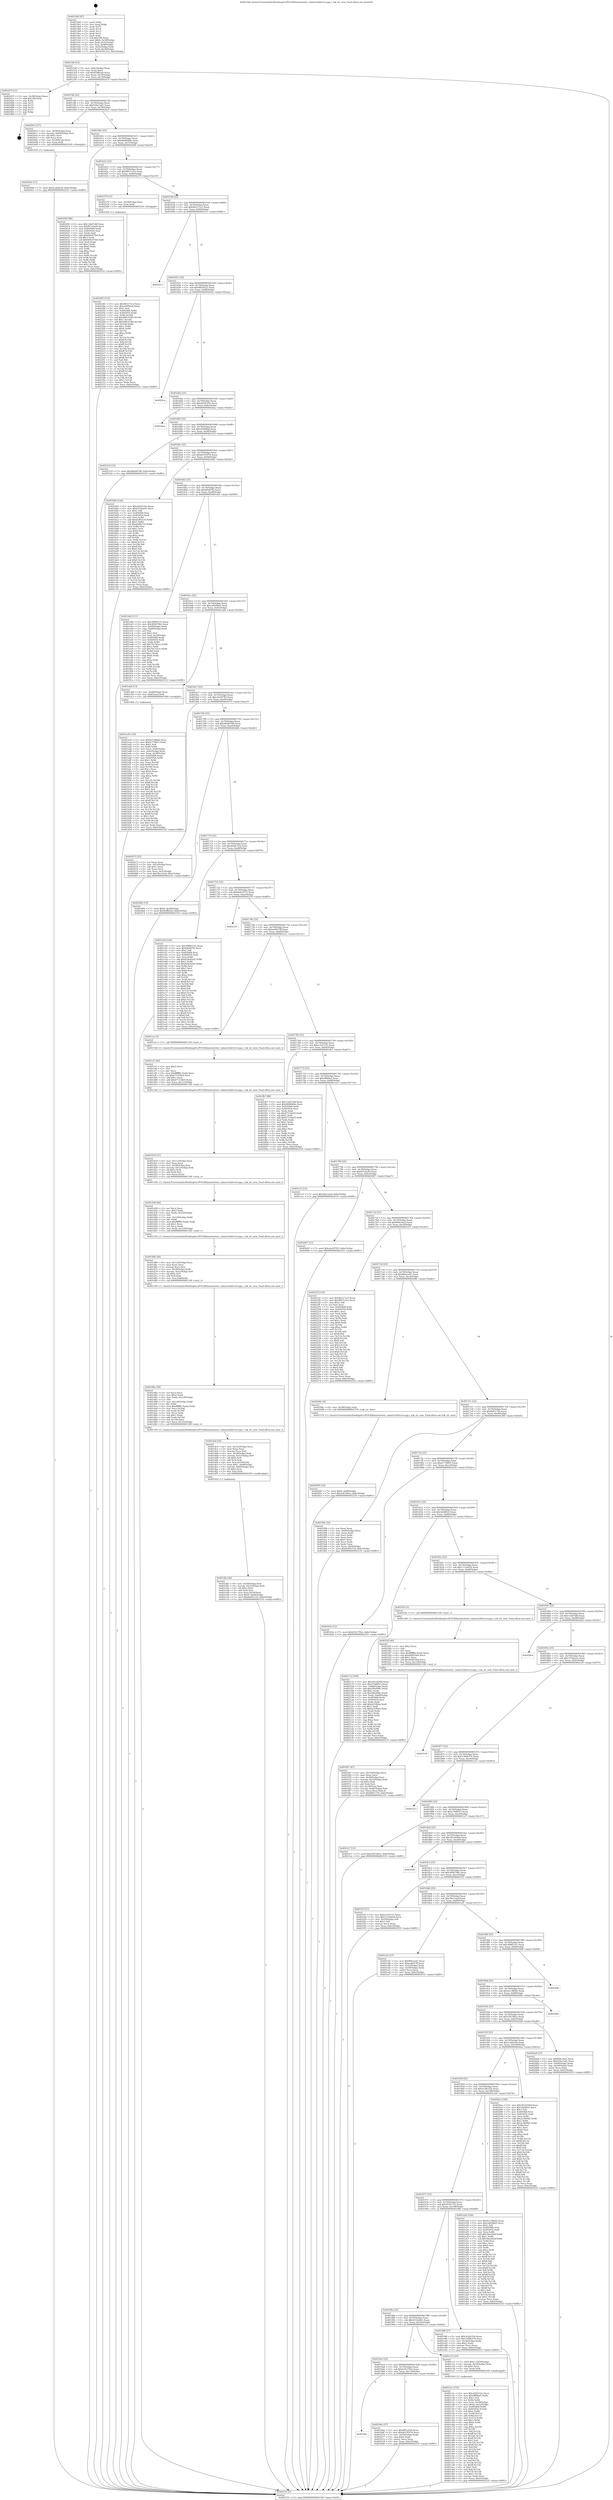 digraph "0x4015b0" {
  label = "0x4015b0 (/mnt/c/Users/mathe/Desktop/tcc/POCII/binaries/extr_radare2shlrtcctccpp.c_tok_str_new_Final-ollvm.out::main(0))"
  labelloc = "t"
  node[shape=record]

  Entry [label="",width=0.3,height=0.3,shape=circle,fillcolor=black,style=filled]
  "0x4015df" [label="{
     0x4015df [23]\l
     | [instrs]\l
     &nbsp;&nbsp;0x4015df \<+3\>: mov -0x6c(%rbp),%eax\l
     &nbsp;&nbsp;0x4015e2 \<+2\>: mov %eax,%ecx\l
     &nbsp;&nbsp;0x4015e4 \<+6\>: sub $0x82ffb5a9,%ecx\l
     &nbsp;&nbsp;0x4015ea \<+3\>: mov %eax,-0x70(%rbp)\l
     &nbsp;&nbsp;0x4015ed \<+3\>: mov %ecx,-0x74(%rbp)\l
     &nbsp;&nbsp;0x4015f0 \<+6\>: je 0000000000402479 \<main+0xec9\>\l
  }"]
  "0x402479" [label="{
     0x402479 [21]\l
     | [instrs]\l
     &nbsp;&nbsp;0x402479 \<+3\>: mov -0x38(%rbp),%eax\l
     &nbsp;&nbsp;0x40247c \<+7\>: add $0x108,%rsp\l
     &nbsp;&nbsp;0x402483 \<+1\>: pop %rbx\l
     &nbsp;&nbsp;0x402484 \<+2\>: pop %r12\l
     &nbsp;&nbsp;0x402486 \<+2\>: pop %r13\l
     &nbsp;&nbsp;0x402488 \<+2\>: pop %r14\l
     &nbsp;&nbsp;0x40248a \<+2\>: pop %r15\l
     &nbsp;&nbsp;0x40248c \<+1\>: pop %rbp\l
     &nbsp;&nbsp;0x40248d \<+1\>: ret\l
  }"]
  "0x4015f6" [label="{
     0x4015f6 [22]\l
     | [instrs]\l
     &nbsp;&nbsp;0x4015f6 \<+5\>: jmp 00000000004015fb \<main+0x4b\>\l
     &nbsp;&nbsp;0x4015fb \<+3\>: mov -0x70(%rbp),%eax\l
     &nbsp;&nbsp;0x4015fe \<+5\>: sub $0x930a7ad1,%eax\l
     &nbsp;&nbsp;0x401603 \<+3\>: mov %eax,-0x78(%rbp)\l
     &nbsp;&nbsp;0x401606 \<+6\>: je 00000000004020c3 \<main+0xb13\>\l
  }"]
  Exit [label="",width=0.3,height=0.3,shape=circle,fillcolor=black,style=filled,peripheries=2]
  "0x4020c3" [label="{
     0x4020c3 [27]\l
     | [instrs]\l
     &nbsp;&nbsp;0x4020c3 \<+4\>: mov -0x58(%rbp),%rax\l
     &nbsp;&nbsp;0x4020c7 \<+4\>: movslq -0x68(%rbp),%rcx\l
     &nbsp;&nbsp;0x4020cb \<+4\>: shl $0x5,%rcx\l
     &nbsp;&nbsp;0x4020cf \<+3\>: add %rcx,%rax\l
     &nbsp;&nbsp;0x4020d2 \<+4\>: mov 0x18(%rax),%rax\l
     &nbsp;&nbsp;0x4020d6 \<+3\>: mov %rax,%rdi\l
     &nbsp;&nbsp;0x4020d9 \<+5\>: call 0000000000401030 \<free@plt\>\l
     | [calls]\l
     &nbsp;&nbsp;0x401030 \{1\} (unknown)\l
  }"]
  "0x40160c" [label="{
     0x40160c [22]\l
     | [instrs]\l
     &nbsp;&nbsp;0x40160c \<+5\>: jmp 0000000000401611 \<main+0x61\>\l
     &nbsp;&nbsp;0x401611 \<+3\>: mov -0x70(%rbp),%eax\l
     &nbsp;&nbsp;0x401614 \<+5\>: sub $0x9696068e,%eax\l
     &nbsp;&nbsp;0x401619 \<+3\>: mov %eax,-0x7c(%rbp)\l
     &nbsp;&nbsp;0x40161c \<+6\>: je 000000000040200f \<main+0xa5f\>\l
  }"]
  "0x402285" [label="{
     0x402285 [152]\l
     | [instrs]\l
     &nbsp;&nbsp;0x402285 \<+5\>: mov $0x9b5271e3,%ecx\l
     &nbsp;&nbsp;0x40228a \<+5\>: mov $0xa59996af,%edx\l
     &nbsp;&nbsp;0x40228f \<+3\>: mov $0x1,%sil\l
     &nbsp;&nbsp;0x402292 \<+8\>: mov 0x405068,%r8d\l
     &nbsp;&nbsp;0x40229a \<+8\>: mov 0x405054,%r9d\l
     &nbsp;&nbsp;0x4022a2 \<+3\>: mov %r8d,%r10d\l
     &nbsp;&nbsp;0x4022a5 \<+7\>: sub $0xd4810389,%r10d\l
     &nbsp;&nbsp;0x4022ac \<+4\>: sub $0x1,%r10d\l
     &nbsp;&nbsp;0x4022b0 \<+7\>: add $0xd4810389,%r10d\l
     &nbsp;&nbsp;0x4022b7 \<+4\>: imul %r10d,%r8d\l
     &nbsp;&nbsp;0x4022bb \<+4\>: and $0x1,%r8d\l
     &nbsp;&nbsp;0x4022bf \<+4\>: cmp $0x0,%r8d\l
     &nbsp;&nbsp;0x4022c3 \<+4\>: sete %r11b\l
     &nbsp;&nbsp;0x4022c7 \<+4\>: cmp $0xa,%r9d\l
     &nbsp;&nbsp;0x4022cb \<+3\>: setl %bl\l
     &nbsp;&nbsp;0x4022ce \<+3\>: mov %r11b,%r14b\l
     &nbsp;&nbsp;0x4022d1 \<+4\>: xor $0xff,%r14b\l
     &nbsp;&nbsp;0x4022d5 \<+3\>: mov %bl,%r15b\l
     &nbsp;&nbsp;0x4022d8 \<+4\>: xor $0xff,%r15b\l
     &nbsp;&nbsp;0x4022dc \<+4\>: xor $0x1,%sil\l
     &nbsp;&nbsp;0x4022e0 \<+3\>: mov %r14b,%r12b\l
     &nbsp;&nbsp;0x4022e3 \<+4\>: and $0xff,%r12b\l
     &nbsp;&nbsp;0x4022e7 \<+3\>: and %sil,%r11b\l
     &nbsp;&nbsp;0x4022ea \<+3\>: mov %r15b,%r13b\l
     &nbsp;&nbsp;0x4022ed \<+4\>: and $0xff,%r13b\l
     &nbsp;&nbsp;0x4022f1 \<+3\>: and %sil,%bl\l
     &nbsp;&nbsp;0x4022f4 \<+3\>: or %r11b,%r12b\l
     &nbsp;&nbsp;0x4022f7 \<+3\>: or %bl,%r13b\l
     &nbsp;&nbsp;0x4022fa \<+3\>: xor %r13b,%r12b\l
     &nbsp;&nbsp;0x4022fd \<+3\>: or %r15b,%r14b\l
     &nbsp;&nbsp;0x402300 \<+4\>: xor $0xff,%r14b\l
     &nbsp;&nbsp;0x402304 \<+4\>: or $0x1,%sil\l
     &nbsp;&nbsp;0x402308 \<+3\>: and %sil,%r14b\l
     &nbsp;&nbsp;0x40230b \<+3\>: or %r14b,%r12b\l
     &nbsp;&nbsp;0x40230e \<+4\>: test $0x1,%r12b\l
     &nbsp;&nbsp;0x402312 \<+3\>: cmovne %edx,%ecx\l
     &nbsp;&nbsp;0x402315 \<+3\>: mov %ecx,-0x6c(%rbp)\l
     &nbsp;&nbsp;0x402318 \<+5\>: jmp 0000000000402535 \<main+0xf85\>\l
  }"]
  "0x40200f" [label="{
     0x40200f [88]\l
     | [instrs]\l
     &nbsp;&nbsp;0x40200f \<+5\>: mov $0x12dd7d4f,%eax\l
     &nbsp;&nbsp;0x402014 \<+5\>: mov $0xf47c0a20,%ecx\l
     &nbsp;&nbsp;0x402019 \<+7\>: mov 0x405068,%edx\l
     &nbsp;&nbsp;0x402020 \<+7\>: mov 0x405054,%esi\l
     &nbsp;&nbsp;0x402027 \<+2\>: mov %edx,%edi\l
     &nbsp;&nbsp;0x402029 \<+6\>: add $0x669c07b4,%edi\l
     &nbsp;&nbsp;0x40202f \<+3\>: sub $0x1,%edi\l
     &nbsp;&nbsp;0x402032 \<+6\>: sub $0x669c07b4,%edi\l
     &nbsp;&nbsp;0x402038 \<+3\>: imul %edi,%edx\l
     &nbsp;&nbsp;0x40203b \<+3\>: and $0x1,%edx\l
     &nbsp;&nbsp;0x40203e \<+3\>: cmp $0x0,%edx\l
     &nbsp;&nbsp;0x402041 \<+4\>: sete %r8b\l
     &nbsp;&nbsp;0x402045 \<+3\>: cmp $0xa,%esi\l
     &nbsp;&nbsp;0x402048 \<+4\>: setl %r9b\l
     &nbsp;&nbsp;0x40204c \<+3\>: mov %r8b,%r10b\l
     &nbsp;&nbsp;0x40204f \<+3\>: and %r9b,%r10b\l
     &nbsp;&nbsp;0x402052 \<+3\>: xor %r9b,%r8b\l
     &nbsp;&nbsp;0x402055 \<+3\>: or %r8b,%r10b\l
     &nbsp;&nbsp;0x402058 \<+4\>: test $0x1,%r10b\l
     &nbsp;&nbsp;0x40205c \<+3\>: cmovne %ecx,%eax\l
     &nbsp;&nbsp;0x40205f \<+3\>: mov %eax,-0x6c(%rbp)\l
     &nbsp;&nbsp;0x402062 \<+5\>: jmp 0000000000402535 \<main+0xf85\>\l
  }"]
  "0x401622" [label="{
     0x401622 [22]\l
     | [instrs]\l
     &nbsp;&nbsp;0x401622 \<+5\>: jmp 0000000000401627 \<main+0x77\>\l
     &nbsp;&nbsp;0x401627 \<+3\>: mov -0x70(%rbp),%eax\l
     &nbsp;&nbsp;0x40162a \<+5\>: sub $0x9857c51e,%eax\l
     &nbsp;&nbsp;0x40162f \<+3\>: mov %eax,-0x80(%rbp)\l
     &nbsp;&nbsp;0x401632 \<+6\>: je 0000000000402279 \<main+0xcc9\>\l
  }"]
  "0x4020de" [label="{
     0x4020de [12]\l
     | [instrs]\l
     &nbsp;&nbsp;0x4020de \<+7\>: movl $0x5ca4de54,-0x6c(%rbp)\l
     &nbsp;&nbsp;0x4020e5 \<+5\>: jmp 0000000000402535 \<main+0xf85\>\l
  }"]
  "0x402279" [label="{
     0x402279 [12]\l
     | [instrs]\l
     &nbsp;&nbsp;0x402279 \<+4\>: mov -0x58(%rbp),%rax\l
     &nbsp;&nbsp;0x40227d \<+3\>: mov %rax,%rdi\l
     &nbsp;&nbsp;0x402280 \<+5\>: call 0000000000401030 \<free@plt\>\l
     | [calls]\l
     &nbsp;&nbsp;0x401030 \{1\} (unknown)\l
  }"]
  "0x401638" [label="{
     0x401638 [25]\l
     | [instrs]\l
     &nbsp;&nbsp;0x401638 \<+5\>: jmp 000000000040163d \<main+0x8d\>\l
     &nbsp;&nbsp;0x40163d \<+3\>: mov -0x70(%rbp),%eax\l
     &nbsp;&nbsp;0x401640 \<+5\>: sub $0x9b5271e3,%eax\l
     &nbsp;&nbsp;0x401645 \<+6\>: mov %eax,-0x84(%rbp)\l
     &nbsp;&nbsp;0x40164b \<+6\>: je 0000000000402511 \<main+0xf61\>\l
  }"]
  "0x402095" [label="{
     0x402095 [19]\l
     | [instrs]\l
     &nbsp;&nbsp;0x402095 \<+7\>: movl $0x0,-0x68(%rbp)\l
     &nbsp;&nbsp;0x40209c \<+7\>: movl $0x52b7d9ca,-0x6c(%rbp)\l
     &nbsp;&nbsp;0x4020a3 \<+5\>: jmp 0000000000402535 \<main+0xf85\>\l
  }"]
  "0x402511" [label="{
     0x402511\l
  }", style=dashed]
  "0x401651" [label="{
     0x401651 [25]\l
     | [instrs]\l
     &nbsp;&nbsp;0x401651 \<+5\>: jmp 0000000000401656 \<main+0xa6\>\l
     &nbsp;&nbsp;0x401656 \<+3\>: mov -0x70(%rbp),%eax\l
     &nbsp;&nbsp;0x401659 \<+5\>: sub $0x9f430e23,%eax\l
     &nbsp;&nbsp;0x40165e \<+6\>: mov %eax,-0x88(%rbp)\l
     &nbsp;&nbsp;0x401664 \<+6\>: je 000000000040245a \<main+0xeaa\>\l
  }"]
  "0x401f67" [label="{
     0x401f67 [47]\l
     | [instrs]\l
     &nbsp;&nbsp;0x401f67 \<+6\>: mov -0x130(%rbp),%ecx\l
     &nbsp;&nbsp;0x401f6d \<+3\>: imul %eax,%ecx\l
     &nbsp;&nbsp;0x401f70 \<+4\>: mov -0x58(%rbp),%rsi\l
     &nbsp;&nbsp;0x401f74 \<+4\>: movslq -0x5c(%rbp),%rdi\l
     &nbsp;&nbsp;0x401f78 \<+4\>: shl $0x5,%rdi\l
     &nbsp;&nbsp;0x401f7c \<+3\>: add %rdi,%rsi\l
     &nbsp;&nbsp;0x401f7f \<+4\>: mov 0x18(%rsi),%rsi\l
     &nbsp;&nbsp;0x401f83 \<+4\>: movslq -0x64(%rbp),%rdi\l
     &nbsp;&nbsp;0x401f87 \<+3\>: mov %ecx,(%rsi,%rdi,4)\l
     &nbsp;&nbsp;0x401f8a \<+7\>: movl $0xfbf51756,-0x6c(%rbp)\l
     &nbsp;&nbsp;0x401f91 \<+5\>: jmp 0000000000402535 \<main+0xf85\>\l
  }"]
  "0x40245a" [label="{
     0x40245a\l
  }", style=dashed]
  "0x40166a" [label="{
     0x40166a [25]\l
     | [instrs]\l
     &nbsp;&nbsp;0x40166a \<+5\>: jmp 000000000040166f \<main+0xbf\>\l
     &nbsp;&nbsp;0x40166f \<+3\>: mov -0x70(%rbp),%eax\l
     &nbsp;&nbsp;0x401672 \<+5\>: sub $0xa054516c,%eax\l
     &nbsp;&nbsp;0x401677 \<+6\>: mov %eax,-0x8c(%rbp)\l
     &nbsp;&nbsp;0x40167d \<+6\>: je 00000000004024aa \<main+0xefa\>\l
  }"]
  "0x401f3f" [label="{
     0x401f3f [40]\l
     | [instrs]\l
     &nbsp;&nbsp;0x401f3f \<+5\>: mov $0x2,%ecx\l
     &nbsp;&nbsp;0x401f44 \<+1\>: cltd\l
     &nbsp;&nbsp;0x401f45 \<+2\>: idiv %ecx\l
     &nbsp;&nbsp;0x401f47 \<+6\>: imul $0xfffffffe,%edx,%ecx\l
     &nbsp;&nbsp;0x401f4d \<+6\>: sub $0x40df16b4,%ecx\l
     &nbsp;&nbsp;0x401f53 \<+3\>: add $0x1,%ecx\l
     &nbsp;&nbsp;0x401f56 \<+6\>: add $0x40df16b4,%ecx\l
     &nbsp;&nbsp;0x401f5c \<+6\>: mov %ecx,-0x130(%rbp)\l
     &nbsp;&nbsp;0x401f62 \<+5\>: call 0000000000401160 \<next_i\>\l
     | [calls]\l
     &nbsp;&nbsp;0x401160 \{1\} (/mnt/c/Users/mathe/Desktop/tcc/POCII/binaries/extr_radare2shlrtcctccpp.c_tok_str_new_Final-ollvm.out::next_i)\l
  }"]
  "0x4024aa" [label="{
     0x4024aa\l
  }", style=dashed]
  "0x401683" [label="{
     0x401683 [25]\l
     | [instrs]\l
     &nbsp;&nbsp;0x401683 \<+5\>: jmp 0000000000401688 \<main+0xd8\>\l
     &nbsp;&nbsp;0x401688 \<+3\>: mov -0x70(%rbp),%eax\l
     &nbsp;&nbsp;0x40168b \<+5\>: sub $0xa59996af,%eax\l
     &nbsp;&nbsp;0x401690 \<+6\>: mov %eax,-0x90(%rbp)\l
     &nbsp;&nbsp;0x401696 \<+6\>: je 000000000040231d \<main+0xd6d\>\l
  }"]
  "0x401dfa" [label="{
     0x401dfa [38]\l
     | [instrs]\l
     &nbsp;&nbsp;0x401dfa \<+4\>: mov -0x58(%rbp),%rsi\l
     &nbsp;&nbsp;0x401dfe \<+4\>: movslq -0x5c(%rbp),%rdi\l
     &nbsp;&nbsp;0x401e02 \<+4\>: shl $0x5,%rdi\l
     &nbsp;&nbsp;0x401e06 \<+3\>: add %rdi,%rsi\l
     &nbsp;&nbsp;0x401e09 \<+4\>: mov %rax,0x18(%rsi)\l
     &nbsp;&nbsp;0x401e0d \<+7\>: movl $0x0,-0x64(%rbp)\l
     &nbsp;&nbsp;0x401e14 \<+7\>: movl $0xde09c124,-0x6c(%rbp)\l
     &nbsp;&nbsp;0x401e1b \<+5\>: jmp 0000000000402535 \<main+0xf85\>\l
  }"]
  "0x40231d" [label="{
     0x40231d [12]\l
     | [instrs]\l
     &nbsp;&nbsp;0x40231d \<+7\>: movl $0xd8d46706,-0x6c(%rbp)\l
     &nbsp;&nbsp;0x402324 \<+5\>: jmp 0000000000402535 \<main+0xf85\>\l
  }"]
  "0x40169c" [label="{
     0x40169c [25]\l
     | [instrs]\l
     &nbsp;&nbsp;0x40169c \<+5\>: jmp 00000000004016a1 \<main+0xf1\>\l
     &nbsp;&nbsp;0x4016a1 \<+3\>: mov -0x70(%rbp),%eax\l
     &nbsp;&nbsp;0x4016a4 \<+5\>: sub $0xb6195974,%eax\l
     &nbsp;&nbsp;0x4016a9 \<+6\>: mov %eax,-0x94(%rbp)\l
     &nbsp;&nbsp;0x4016af \<+6\>: je 0000000000401b85 \<main+0x5d5\>\l
  }"]
  "0x401dc4" [label="{
     0x401dc4 [54]\l
     | [instrs]\l
     &nbsp;&nbsp;0x401dc4 \<+6\>: mov -0x12c(%rbp),%ecx\l
     &nbsp;&nbsp;0x401dca \<+3\>: imul %eax,%ecx\l
     &nbsp;&nbsp;0x401dcd \<+3\>: movslq %ecx,%rsi\l
     &nbsp;&nbsp;0x401dd0 \<+4\>: mov -0x58(%rbp),%rdi\l
     &nbsp;&nbsp;0x401dd4 \<+4\>: movslq -0x5c(%rbp),%r9\l
     &nbsp;&nbsp;0x401dd8 \<+4\>: shl $0x5,%r9\l
     &nbsp;&nbsp;0x401ddc \<+3\>: add %r9,%rdi\l
     &nbsp;&nbsp;0x401ddf \<+4\>: mov %rsi,0x10(%rdi)\l
     &nbsp;&nbsp;0x401de3 \<+7\>: movl $0x1,-0x60(%rbp)\l
     &nbsp;&nbsp;0x401dea \<+4\>: movslq -0x60(%rbp),%rsi\l
     &nbsp;&nbsp;0x401dee \<+4\>: shl $0x2,%rsi\l
     &nbsp;&nbsp;0x401df2 \<+3\>: mov %rsi,%rdi\l
     &nbsp;&nbsp;0x401df5 \<+5\>: call 0000000000401050 \<malloc@plt\>\l
     | [calls]\l
     &nbsp;&nbsp;0x401050 \{1\} (unknown)\l
  }"]
  "0x401b85" [label="{
     0x401b85 [144]\l
     | [instrs]\l
     &nbsp;&nbsp;0x401b85 \<+5\>: mov $0xa054516c,%eax\l
     &nbsp;&nbsp;0x401b8a \<+5\>: mov $0x6332a441,%ecx\l
     &nbsp;&nbsp;0x401b8f \<+2\>: mov $0x1,%dl\l
     &nbsp;&nbsp;0x401b91 \<+7\>: mov 0x405068,%esi\l
     &nbsp;&nbsp;0x401b98 \<+7\>: mov 0x405054,%edi\l
     &nbsp;&nbsp;0x401b9f \<+3\>: mov %esi,%r8d\l
     &nbsp;&nbsp;0x401ba2 \<+7\>: add $0xdcf6b150,%r8d\l
     &nbsp;&nbsp;0x401ba9 \<+4\>: sub $0x1,%r8d\l
     &nbsp;&nbsp;0x401bad \<+7\>: sub $0xdcf6b150,%r8d\l
     &nbsp;&nbsp;0x401bb4 \<+4\>: imul %r8d,%esi\l
     &nbsp;&nbsp;0x401bb8 \<+3\>: and $0x1,%esi\l
     &nbsp;&nbsp;0x401bbb \<+3\>: cmp $0x0,%esi\l
     &nbsp;&nbsp;0x401bbe \<+4\>: sete %r9b\l
     &nbsp;&nbsp;0x401bc2 \<+3\>: cmp $0xa,%edi\l
     &nbsp;&nbsp;0x401bc5 \<+4\>: setl %r10b\l
     &nbsp;&nbsp;0x401bc9 \<+3\>: mov %r9b,%r11b\l
     &nbsp;&nbsp;0x401bcc \<+4\>: xor $0xff,%r11b\l
     &nbsp;&nbsp;0x401bd0 \<+3\>: mov %r10b,%bl\l
     &nbsp;&nbsp;0x401bd3 \<+3\>: xor $0xff,%bl\l
     &nbsp;&nbsp;0x401bd6 \<+3\>: xor $0x0,%dl\l
     &nbsp;&nbsp;0x401bd9 \<+3\>: mov %r11b,%r14b\l
     &nbsp;&nbsp;0x401bdc \<+4\>: and $0x0,%r14b\l
     &nbsp;&nbsp;0x401be0 \<+3\>: and %dl,%r9b\l
     &nbsp;&nbsp;0x401be3 \<+3\>: mov %bl,%r15b\l
     &nbsp;&nbsp;0x401be6 \<+4\>: and $0x0,%r15b\l
     &nbsp;&nbsp;0x401bea \<+3\>: and %dl,%r10b\l
     &nbsp;&nbsp;0x401bed \<+3\>: or %r9b,%r14b\l
     &nbsp;&nbsp;0x401bf0 \<+3\>: or %r10b,%r15b\l
     &nbsp;&nbsp;0x401bf3 \<+3\>: xor %r15b,%r14b\l
     &nbsp;&nbsp;0x401bf6 \<+3\>: or %bl,%r11b\l
     &nbsp;&nbsp;0x401bf9 \<+4\>: xor $0xff,%r11b\l
     &nbsp;&nbsp;0x401bfd \<+3\>: or $0x0,%dl\l
     &nbsp;&nbsp;0x401c00 \<+3\>: and %dl,%r11b\l
     &nbsp;&nbsp;0x401c03 \<+3\>: or %r11b,%r14b\l
     &nbsp;&nbsp;0x401c06 \<+4\>: test $0x1,%r14b\l
     &nbsp;&nbsp;0x401c0a \<+3\>: cmovne %ecx,%eax\l
     &nbsp;&nbsp;0x401c0d \<+3\>: mov %eax,-0x6c(%rbp)\l
     &nbsp;&nbsp;0x401c10 \<+5\>: jmp 0000000000402535 \<main+0xf85\>\l
  }"]
  "0x4016b5" [label="{
     0x4016b5 [25]\l
     | [instrs]\l
     &nbsp;&nbsp;0x4016b5 \<+5\>: jmp 00000000004016ba \<main+0x10a\>\l
     &nbsp;&nbsp;0x4016ba \<+3\>: mov -0x70(%rbp),%eax\l
     &nbsp;&nbsp;0x4016bd \<+5\>: sub $0xb856f7fa,%eax\l
     &nbsp;&nbsp;0x4016c2 \<+6\>: mov %eax,-0x98(%rbp)\l
     &nbsp;&nbsp;0x4016c8 \<+6\>: je 0000000000401eb0 \<main+0x900\>\l
  }"]
  "0x401d8a" [label="{
     0x401d8a [58]\l
     | [instrs]\l
     &nbsp;&nbsp;0x401d8a \<+2\>: xor %ecx,%ecx\l
     &nbsp;&nbsp;0x401d8c \<+5\>: mov $0x2,%edx\l
     &nbsp;&nbsp;0x401d91 \<+6\>: mov %edx,-0x128(%rbp)\l
     &nbsp;&nbsp;0x401d97 \<+1\>: cltd\l
     &nbsp;&nbsp;0x401d98 \<+7\>: mov -0x128(%rbp),%r8d\l
     &nbsp;&nbsp;0x401d9f \<+3\>: idiv %r8d\l
     &nbsp;&nbsp;0x401da2 \<+6\>: imul $0xfffffffe,%edx,%edx\l
     &nbsp;&nbsp;0x401da8 \<+3\>: mov %ecx,%r10d\l
     &nbsp;&nbsp;0x401dab \<+3\>: sub %edx,%r10d\l
     &nbsp;&nbsp;0x401dae \<+2\>: mov %ecx,%edx\l
     &nbsp;&nbsp;0x401db0 \<+3\>: sub $0x1,%edx\l
     &nbsp;&nbsp;0x401db3 \<+3\>: add %edx,%r10d\l
     &nbsp;&nbsp;0x401db6 \<+3\>: sub %r10d,%ecx\l
     &nbsp;&nbsp;0x401db9 \<+6\>: mov %ecx,-0x12c(%rbp)\l
     &nbsp;&nbsp;0x401dbf \<+5\>: call 0000000000401160 \<next_i\>\l
     | [calls]\l
     &nbsp;&nbsp;0x401160 \{1\} (/mnt/c/Users/mathe/Desktop/tcc/POCII/binaries/extr_radare2shlrtcctccpp.c_tok_str_new_Final-ollvm.out::next_i)\l
  }"]
  "0x401eb0" [label="{
     0x401eb0 [111]\l
     | [instrs]\l
     &nbsp;&nbsp;0x401eb0 \<+5\>: mov $0x39885141,%eax\l
     &nbsp;&nbsp;0x401eb5 \<+5\>: mov $0x3856796c,%ecx\l
     &nbsp;&nbsp;0x401eba \<+3\>: mov -0x64(%rbp),%edx\l
     &nbsp;&nbsp;0x401ebd \<+3\>: cmp -0x60(%rbp),%edx\l
     &nbsp;&nbsp;0x401ec0 \<+4\>: setl %sil\l
     &nbsp;&nbsp;0x401ec4 \<+4\>: and $0x1,%sil\l
     &nbsp;&nbsp;0x401ec8 \<+4\>: mov %sil,-0x29(%rbp)\l
     &nbsp;&nbsp;0x401ecc \<+7\>: mov 0x405068,%edx\l
     &nbsp;&nbsp;0x401ed3 \<+7\>: mov 0x405054,%edi\l
     &nbsp;&nbsp;0x401eda \<+3\>: mov %edx,%r8d\l
     &nbsp;&nbsp;0x401edd \<+7\>: add $0x7bc7d1ec,%r8d\l
     &nbsp;&nbsp;0x401ee4 \<+4\>: sub $0x1,%r8d\l
     &nbsp;&nbsp;0x401ee8 \<+7\>: sub $0x7bc7d1ec,%r8d\l
     &nbsp;&nbsp;0x401eef \<+4\>: imul %r8d,%edx\l
     &nbsp;&nbsp;0x401ef3 \<+3\>: and $0x1,%edx\l
     &nbsp;&nbsp;0x401ef6 \<+3\>: cmp $0x0,%edx\l
     &nbsp;&nbsp;0x401ef9 \<+4\>: sete %sil\l
     &nbsp;&nbsp;0x401efd \<+3\>: cmp $0xa,%edi\l
     &nbsp;&nbsp;0x401f00 \<+4\>: setl %r9b\l
     &nbsp;&nbsp;0x401f04 \<+3\>: mov %sil,%r10b\l
     &nbsp;&nbsp;0x401f07 \<+3\>: and %r9b,%r10b\l
     &nbsp;&nbsp;0x401f0a \<+3\>: xor %r9b,%sil\l
     &nbsp;&nbsp;0x401f0d \<+3\>: or %sil,%r10b\l
     &nbsp;&nbsp;0x401f10 \<+4\>: test $0x1,%r10b\l
     &nbsp;&nbsp;0x401f14 \<+3\>: cmovne %ecx,%eax\l
     &nbsp;&nbsp;0x401f17 \<+3\>: mov %eax,-0x6c(%rbp)\l
     &nbsp;&nbsp;0x401f1a \<+5\>: jmp 0000000000402535 \<main+0xf85\>\l
  }"]
  "0x4016ce" [label="{
     0x4016ce [25]\l
     | [instrs]\l
     &nbsp;&nbsp;0x4016ce \<+5\>: jmp 00000000004016d3 \<main+0x123\>\l
     &nbsp;&nbsp;0x4016d3 \<+3\>: mov -0x70(%rbp),%eax\l
     &nbsp;&nbsp;0x4016d6 \<+5\>: sub $0xca829b63,%eax\l
     &nbsp;&nbsp;0x4016db \<+6\>: mov %eax,-0x9c(%rbp)\l
     &nbsp;&nbsp;0x4016e1 \<+6\>: je 0000000000401abb \<main+0x50b\>\l
  }"]
  "0x401d66" [label="{
     0x401d66 [36]\l
     | [instrs]\l
     &nbsp;&nbsp;0x401d66 \<+6\>: mov -0x124(%rbp),%ecx\l
     &nbsp;&nbsp;0x401d6c \<+3\>: imul %eax,%ecx\l
     &nbsp;&nbsp;0x401d6f \<+3\>: movslq %ecx,%rsi\l
     &nbsp;&nbsp;0x401d72 \<+4\>: mov -0x58(%rbp),%rdi\l
     &nbsp;&nbsp;0x401d76 \<+4\>: movslq -0x5c(%rbp),%r9\l
     &nbsp;&nbsp;0x401d7a \<+4\>: shl $0x5,%r9\l
     &nbsp;&nbsp;0x401d7e \<+3\>: add %r9,%rdi\l
     &nbsp;&nbsp;0x401d81 \<+4\>: mov %rsi,0x8(%rdi)\l
     &nbsp;&nbsp;0x401d85 \<+5\>: call 0000000000401160 \<next_i\>\l
     | [calls]\l
     &nbsp;&nbsp;0x401160 \{1\} (/mnt/c/Users/mathe/Desktop/tcc/POCII/binaries/extr_radare2shlrtcctccpp.c_tok_str_new_Final-ollvm.out::next_i)\l
  }"]
  "0x401abb" [label="{
     0x401abb [13]\l
     | [instrs]\l
     &nbsp;&nbsp;0x401abb \<+4\>: mov -0x48(%rbp),%rax\l
     &nbsp;&nbsp;0x401abf \<+4\>: mov 0x8(%rax),%rdi\l
     &nbsp;&nbsp;0x401ac3 \<+5\>: call 0000000000401060 \<atoi@plt\>\l
     | [calls]\l
     &nbsp;&nbsp;0x401060 \{1\} (unknown)\l
  }"]
  "0x4016e7" [label="{
     0x4016e7 [25]\l
     | [instrs]\l
     &nbsp;&nbsp;0x4016e7 \<+5\>: jmp 00000000004016ec \<main+0x13c\>\l
     &nbsp;&nbsp;0x4016ec \<+3\>: mov -0x70(%rbp),%eax\l
     &nbsp;&nbsp;0x4016ef \<+5\>: sub $0xcda39783,%eax\l
     &nbsp;&nbsp;0x4016f4 \<+6\>: mov %eax,-0xa0(%rbp)\l
     &nbsp;&nbsp;0x4016fa \<+6\>: je 0000000000402073 \<main+0xac3\>\l
  }"]
  "0x401d38" [label="{
     0x401d38 [46]\l
     | [instrs]\l
     &nbsp;&nbsp;0x401d38 \<+2\>: xor %ecx,%ecx\l
     &nbsp;&nbsp;0x401d3a \<+5\>: mov $0x2,%edx\l
     &nbsp;&nbsp;0x401d3f \<+6\>: mov %edx,-0x120(%rbp)\l
     &nbsp;&nbsp;0x401d45 \<+1\>: cltd\l
     &nbsp;&nbsp;0x401d46 \<+7\>: mov -0x120(%rbp),%r8d\l
     &nbsp;&nbsp;0x401d4d \<+3\>: idiv %r8d\l
     &nbsp;&nbsp;0x401d50 \<+6\>: imul $0xfffffffe,%edx,%edx\l
     &nbsp;&nbsp;0x401d56 \<+3\>: sub $0x1,%ecx\l
     &nbsp;&nbsp;0x401d59 \<+2\>: sub %ecx,%edx\l
     &nbsp;&nbsp;0x401d5b \<+6\>: mov %edx,-0x124(%rbp)\l
     &nbsp;&nbsp;0x401d61 \<+5\>: call 0000000000401160 \<next_i\>\l
     | [calls]\l
     &nbsp;&nbsp;0x401160 \{1\} (/mnt/c/Users/mathe/Desktop/tcc/POCII/binaries/extr_radare2shlrtcctccpp.c_tok_str_new_Final-ollvm.out::next_i)\l
  }"]
  "0x402073" [label="{
     0x402073 [25]\l
     | [instrs]\l
     &nbsp;&nbsp;0x402073 \<+2\>: xor %eax,%eax\l
     &nbsp;&nbsp;0x402075 \<+3\>: mov -0x5c(%rbp),%ecx\l
     &nbsp;&nbsp;0x402078 \<+3\>: sub $0x1,%eax\l
     &nbsp;&nbsp;0x40207b \<+2\>: sub %eax,%ecx\l
     &nbsp;&nbsp;0x40207d \<+3\>: mov %ecx,-0x5c(%rbp)\l
     &nbsp;&nbsp;0x402080 \<+7\>: movl $0x38a12eef,-0x6c(%rbp)\l
     &nbsp;&nbsp;0x402087 \<+5\>: jmp 0000000000402535 \<main+0xf85\>\l
  }"]
  "0x401700" [label="{
     0x401700 [25]\l
     | [instrs]\l
     &nbsp;&nbsp;0x401700 \<+5\>: jmp 0000000000401705 \<main+0x155\>\l
     &nbsp;&nbsp;0x401705 \<+3\>: mov -0x70(%rbp),%eax\l
     &nbsp;&nbsp;0x401708 \<+5\>: sub $0xd8d46706,%eax\l
     &nbsp;&nbsp;0x40170d \<+6\>: mov %eax,-0xa4(%rbp)\l
     &nbsp;&nbsp;0x401713 \<+6\>: je 0000000000402466 \<main+0xeb6\>\l
  }"]
  "0x401d19" [label="{
     0x401d19 [31]\l
     | [instrs]\l
     &nbsp;&nbsp;0x401d19 \<+6\>: mov -0x11c(%rbp),%ecx\l
     &nbsp;&nbsp;0x401d1f \<+3\>: imul %eax,%ecx\l
     &nbsp;&nbsp;0x401d22 \<+4\>: mov -0x58(%rbp),%rsi\l
     &nbsp;&nbsp;0x401d26 \<+4\>: movslq -0x5c(%rbp),%rdi\l
     &nbsp;&nbsp;0x401d2a \<+4\>: shl $0x5,%rdi\l
     &nbsp;&nbsp;0x401d2e \<+3\>: add %rdi,%rsi\l
     &nbsp;&nbsp;0x401d31 \<+2\>: mov %ecx,(%rsi)\l
     &nbsp;&nbsp;0x401d33 \<+5\>: call 0000000000401160 \<next_i\>\l
     | [calls]\l
     &nbsp;&nbsp;0x401160 \{1\} (/mnt/c/Users/mathe/Desktop/tcc/POCII/binaries/extr_radare2shlrtcctccpp.c_tok_str_new_Final-ollvm.out::next_i)\l
  }"]
  "0x402466" [label="{
     0x402466 [19]\l
     | [instrs]\l
     &nbsp;&nbsp;0x402466 \<+7\>: movl $0x0,-0x38(%rbp)\l
     &nbsp;&nbsp;0x40246d \<+7\>: movl $0x82ffb5a9,-0x6c(%rbp)\l
     &nbsp;&nbsp;0x402474 \<+5\>: jmp 0000000000402535 \<main+0xf85\>\l
  }"]
  "0x401719" [label="{
     0x401719 [25]\l
     | [instrs]\l
     &nbsp;&nbsp;0x401719 \<+5\>: jmp 000000000040171e \<main+0x16e\>\l
     &nbsp;&nbsp;0x40171e \<+3\>: mov -0x70(%rbp),%eax\l
     &nbsp;&nbsp;0x401721 \<+5\>: sub $0xde09c124,%eax\l
     &nbsp;&nbsp;0x401726 \<+6\>: mov %eax,-0xa8(%rbp)\l
     &nbsp;&nbsp;0x40172c \<+6\>: je 0000000000401e20 \<main+0x870\>\l
  }"]
  "0x401cf1" [label="{
     0x401cf1 [40]\l
     | [instrs]\l
     &nbsp;&nbsp;0x401cf1 \<+5\>: mov $0x2,%ecx\l
     &nbsp;&nbsp;0x401cf6 \<+1\>: cltd\l
     &nbsp;&nbsp;0x401cf7 \<+2\>: idiv %ecx\l
     &nbsp;&nbsp;0x401cf9 \<+6\>: imul $0xfffffffe,%edx,%ecx\l
     &nbsp;&nbsp;0x401cff \<+6\>: sub $0x671539e9,%ecx\l
     &nbsp;&nbsp;0x401d05 \<+3\>: add $0x1,%ecx\l
     &nbsp;&nbsp;0x401d08 \<+6\>: add $0x671539e9,%ecx\l
     &nbsp;&nbsp;0x401d0e \<+6\>: mov %ecx,-0x11c(%rbp)\l
     &nbsp;&nbsp;0x401d14 \<+5\>: call 0000000000401160 \<next_i\>\l
     | [calls]\l
     &nbsp;&nbsp;0x401160 \{1\} (/mnt/c/Users/mathe/Desktop/tcc/POCII/binaries/extr_radare2shlrtcctccpp.c_tok_str_new_Final-ollvm.out::next_i)\l
  }"]
  "0x401e20" [label="{
     0x401e20 [144]\l
     | [instrs]\l
     &nbsp;&nbsp;0x401e20 \<+5\>: mov $0x39885141,%eax\l
     &nbsp;&nbsp;0x401e25 \<+5\>: mov $0xb856f7fa,%ecx\l
     &nbsp;&nbsp;0x401e2a \<+2\>: mov $0x1,%dl\l
     &nbsp;&nbsp;0x401e2c \<+7\>: mov 0x405068,%esi\l
     &nbsp;&nbsp;0x401e33 \<+7\>: mov 0x405054,%edi\l
     &nbsp;&nbsp;0x401e3a \<+3\>: mov %esi,%r8d\l
     &nbsp;&nbsp;0x401e3d \<+7\>: add $0x824e42d2,%r8d\l
     &nbsp;&nbsp;0x401e44 \<+4\>: sub $0x1,%r8d\l
     &nbsp;&nbsp;0x401e48 \<+7\>: sub $0x824e42d2,%r8d\l
     &nbsp;&nbsp;0x401e4f \<+4\>: imul %r8d,%esi\l
     &nbsp;&nbsp;0x401e53 \<+3\>: and $0x1,%esi\l
     &nbsp;&nbsp;0x401e56 \<+3\>: cmp $0x0,%esi\l
     &nbsp;&nbsp;0x401e59 \<+4\>: sete %r9b\l
     &nbsp;&nbsp;0x401e5d \<+3\>: cmp $0xa,%edi\l
     &nbsp;&nbsp;0x401e60 \<+4\>: setl %r10b\l
     &nbsp;&nbsp;0x401e64 \<+3\>: mov %r9b,%r11b\l
     &nbsp;&nbsp;0x401e67 \<+4\>: xor $0xff,%r11b\l
     &nbsp;&nbsp;0x401e6b \<+3\>: mov %r10b,%bl\l
     &nbsp;&nbsp;0x401e6e \<+3\>: xor $0xff,%bl\l
     &nbsp;&nbsp;0x401e71 \<+3\>: xor $0x0,%dl\l
     &nbsp;&nbsp;0x401e74 \<+3\>: mov %r11b,%r14b\l
     &nbsp;&nbsp;0x401e77 \<+4\>: and $0x0,%r14b\l
     &nbsp;&nbsp;0x401e7b \<+3\>: and %dl,%r9b\l
     &nbsp;&nbsp;0x401e7e \<+3\>: mov %bl,%r15b\l
     &nbsp;&nbsp;0x401e81 \<+4\>: and $0x0,%r15b\l
     &nbsp;&nbsp;0x401e85 \<+3\>: and %dl,%r10b\l
     &nbsp;&nbsp;0x401e88 \<+3\>: or %r9b,%r14b\l
     &nbsp;&nbsp;0x401e8b \<+3\>: or %r10b,%r15b\l
     &nbsp;&nbsp;0x401e8e \<+3\>: xor %r15b,%r14b\l
     &nbsp;&nbsp;0x401e91 \<+3\>: or %bl,%r11b\l
     &nbsp;&nbsp;0x401e94 \<+4\>: xor $0xff,%r11b\l
     &nbsp;&nbsp;0x401e98 \<+3\>: or $0x0,%dl\l
     &nbsp;&nbsp;0x401e9b \<+3\>: and %dl,%r11b\l
     &nbsp;&nbsp;0x401e9e \<+3\>: or %r11b,%r14b\l
     &nbsp;&nbsp;0x401ea1 \<+4\>: test $0x1,%r14b\l
     &nbsp;&nbsp;0x401ea5 \<+3\>: cmovne %ecx,%eax\l
     &nbsp;&nbsp;0x401ea8 \<+3\>: mov %eax,-0x6c(%rbp)\l
     &nbsp;&nbsp;0x401eab \<+5\>: jmp 0000000000402535 \<main+0xf85\>\l
  }"]
  "0x401732" [label="{
     0x401732 [25]\l
     | [instrs]\l
     &nbsp;&nbsp;0x401732 \<+5\>: jmp 0000000000401737 \<main+0x187\>\l
     &nbsp;&nbsp;0x401737 \<+3\>: mov -0x70(%rbp),%eax\l
     &nbsp;&nbsp;0x40173a \<+5\>: sub $0xde6c2973,%eax\l
     &nbsp;&nbsp;0x40173f \<+6\>: mov %eax,-0xac(%rbp)\l
     &nbsp;&nbsp;0x401745 \<+6\>: je 0000000000402335 \<main+0xd85\>\l
  }"]
  "0x401c2c" [label="{
     0x401c2c [153]\l
     | [instrs]\l
     &nbsp;&nbsp;0x401c2c \<+5\>: mov $0xa054516c,%ecx\l
     &nbsp;&nbsp;0x401c31 \<+5\>: mov $0xefff4ba5,%edx\l
     &nbsp;&nbsp;0x401c36 \<+3\>: mov $0x1,%sil\l
     &nbsp;&nbsp;0x401c39 \<+3\>: xor %r8d,%r8d\l
     &nbsp;&nbsp;0x401c3c \<+4\>: mov %rax,-0x58(%rbp)\l
     &nbsp;&nbsp;0x401c40 \<+7\>: movl $0x0,-0x5c(%rbp)\l
     &nbsp;&nbsp;0x401c47 \<+8\>: mov 0x405068,%r9d\l
     &nbsp;&nbsp;0x401c4f \<+8\>: mov 0x405054,%r10d\l
     &nbsp;&nbsp;0x401c57 \<+4\>: sub $0x1,%r8d\l
     &nbsp;&nbsp;0x401c5b \<+3\>: mov %r9d,%r11d\l
     &nbsp;&nbsp;0x401c5e \<+3\>: add %r8d,%r11d\l
     &nbsp;&nbsp;0x401c61 \<+4\>: imul %r11d,%r9d\l
     &nbsp;&nbsp;0x401c65 \<+4\>: and $0x1,%r9d\l
     &nbsp;&nbsp;0x401c69 \<+4\>: cmp $0x0,%r9d\l
     &nbsp;&nbsp;0x401c6d \<+3\>: sete %bl\l
     &nbsp;&nbsp;0x401c70 \<+4\>: cmp $0xa,%r10d\l
     &nbsp;&nbsp;0x401c74 \<+4\>: setl %r14b\l
     &nbsp;&nbsp;0x401c78 \<+3\>: mov %bl,%r15b\l
     &nbsp;&nbsp;0x401c7b \<+4\>: xor $0xff,%r15b\l
     &nbsp;&nbsp;0x401c7f \<+3\>: mov %r14b,%r12b\l
     &nbsp;&nbsp;0x401c82 \<+4\>: xor $0xff,%r12b\l
     &nbsp;&nbsp;0x401c86 \<+4\>: xor $0x1,%sil\l
     &nbsp;&nbsp;0x401c8a \<+3\>: mov %r15b,%r13b\l
     &nbsp;&nbsp;0x401c8d \<+4\>: and $0xff,%r13b\l
     &nbsp;&nbsp;0x401c91 \<+3\>: and %sil,%bl\l
     &nbsp;&nbsp;0x401c94 \<+3\>: mov %r12b,%al\l
     &nbsp;&nbsp;0x401c97 \<+2\>: and $0xff,%al\l
     &nbsp;&nbsp;0x401c99 \<+3\>: and %sil,%r14b\l
     &nbsp;&nbsp;0x401c9c \<+3\>: or %bl,%r13b\l
     &nbsp;&nbsp;0x401c9f \<+3\>: or %r14b,%al\l
     &nbsp;&nbsp;0x401ca2 \<+3\>: xor %al,%r13b\l
     &nbsp;&nbsp;0x401ca5 \<+3\>: or %r12b,%r15b\l
     &nbsp;&nbsp;0x401ca8 \<+4\>: xor $0xff,%r15b\l
     &nbsp;&nbsp;0x401cac \<+4\>: or $0x1,%sil\l
     &nbsp;&nbsp;0x401cb0 \<+3\>: and %sil,%r15b\l
     &nbsp;&nbsp;0x401cb3 \<+3\>: or %r15b,%r13b\l
     &nbsp;&nbsp;0x401cb6 \<+4\>: test $0x1,%r13b\l
     &nbsp;&nbsp;0x401cba \<+3\>: cmovne %edx,%ecx\l
     &nbsp;&nbsp;0x401cbd \<+3\>: mov %ecx,-0x6c(%rbp)\l
     &nbsp;&nbsp;0x401cc0 \<+5\>: jmp 0000000000402535 \<main+0xf85\>\l
  }"]
  "0x402335" [label="{
     0x402335\l
  }", style=dashed]
  "0x40174b" [label="{
     0x40174b [25]\l
     | [instrs]\l
     &nbsp;&nbsp;0x40174b \<+5\>: jmp 0000000000401750 \<main+0x1a0\>\l
     &nbsp;&nbsp;0x401750 \<+3\>: mov -0x70(%rbp),%eax\l
     &nbsp;&nbsp;0x401753 \<+5\>: sub $0xea6027ff,%eax\l
     &nbsp;&nbsp;0x401758 \<+6\>: mov %eax,-0xb0(%rbp)\l
     &nbsp;&nbsp;0x40175e \<+6\>: je 0000000000401cec \<main+0x73c\>\l
  }"]
  "0x4019bc" [label="{
     0x4019bc\l
  }", style=dashed]
  "0x401cec" [label="{
     0x401cec [5]\l
     | [instrs]\l
     &nbsp;&nbsp;0x401cec \<+5\>: call 0000000000401160 \<next_i\>\l
     | [calls]\l
     &nbsp;&nbsp;0x401160 \{1\} (/mnt/c/Users/mathe/Desktop/tcc/POCII/binaries/extr_radare2shlrtcctccpp.c_tok_str_new_Final-ollvm.out::next_i)\l
  }"]
  "0x401764" [label="{
     0x401764 [25]\l
     | [instrs]\l
     &nbsp;&nbsp;0x401764 \<+5\>: jmp 0000000000401769 \<main+0x1b9\>\l
     &nbsp;&nbsp;0x401769 \<+3\>: mov -0x70(%rbp),%eax\l
     &nbsp;&nbsp;0x40176c \<+5\>: sub $0xec225151,%eax\l
     &nbsp;&nbsp;0x401771 \<+6\>: mov %eax,-0xb4(%rbp)\l
     &nbsp;&nbsp;0x401777 \<+6\>: je 0000000000401fb7 \<main+0xa07\>\l
  }"]
  "0x401b6a" [label="{
     0x401b6a [27]\l
     | [instrs]\l
     &nbsp;&nbsp;0x401b6a \<+5\>: mov $0x6ff1a260,%eax\l
     &nbsp;&nbsp;0x401b6f \<+5\>: mov $0xb6195974,%ecx\l
     &nbsp;&nbsp;0x401b74 \<+3\>: mov -0x30(%rbp),%edx\l
     &nbsp;&nbsp;0x401b77 \<+3\>: cmp $0x0,%edx\l
     &nbsp;&nbsp;0x401b7a \<+3\>: cmove %ecx,%eax\l
     &nbsp;&nbsp;0x401b7d \<+3\>: mov %eax,-0x6c(%rbp)\l
     &nbsp;&nbsp;0x401b80 \<+5\>: jmp 0000000000402535 \<main+0xf85\>\l
  }"]
  "0x401fb7" [label="{
     0x401fb7 [88]\l
     | [instrs]\l
     &nbsp;&nbsp;0x401fb7 \<+5\>: mov $0x12dd7d4f,%eax\l
     &nbsp;&nbsp;0x401fbc \<+5\>: mov $0x9696068e,%ecx\l
     &nbsp;&nbsp;0x401fc1 \<+7\>: mov 0x405068,%edx\l
     &nbsp;&nbsp;0x401fc8 \<+7\>: mov 0x405054,%esi\l
     &nbsp;&nbsp;0x401fcf \<+2\>: mov %edx,%edi\l
     &nbsp;&nbsp;0x401fd1 \<+6\>: sub $0xb715da05,%edi\l
     &nbsp;&nbsp;0x401fd7 \<+3\>: sub $0x1,%edi\l
     &nbsp;&nbsp;0x401fda \<+6\>: add $0xb715da05,%edi\l
     &nbsp;&nbsp;0x401fe0 \<+3\>: imul %edi,%edx\l
     &nbsp;&nbsp;0x401fe3 \<+3\>: and $0x1,%edx\l
     &nbsp;&nbsp;0x401fe6 \<+3\>: cmp $0x0,%edx\l
     &nbsp;&nbsp;0x401fe9 \<+4\>: sete %r8b\l
     &nbsp;&nbsp;0x401fed \<+3\>: cmp $0xa,%esi\l
     &nbsp;&nbsp;0x401ff0 \<+4\>: setl %r9b\l
     &nbsp;&nbsp;0x401ff4 \<+3\>: mov %r8b,%r10b\l
     &nbsp;&nbsp;0x401ff7 \<+3\>: and %r9b,%r10b\l
     &nbsp;&nbsp;0x401ffa \<+3\>: xor %r9b,%r8b\l
     &nbsp;&nbsp;0x401ffd \<+3\>: or %r8b,%r10b\l
     &nbsp;&nbsp;0x402000 \<+4\>: test $0x1,%r10b\l
     &nbsp;&nbsp;0x402004 \<+3\>: cmovne %ecx,%eax\l
     &nbsp;&nbsp;0x402007 \<+3\>: mov %eax,-0x6c(%rbp)\l
     &nbsp;&nbsp;0x40200a \<+5\>: jmp 0000000000402535 \<main+0xf85\>\l
  }"]
  "0x40177d" [label="{
     0x40177d [25]\l
     | [instrs]\l
     &nbsp;&nbsp;0x40177d \<+5\>: jmp 0000000000401782 \<main+0x1d2\>\l
     &nbsp;&nbsp;0x401782 \<+3\>: mov -0x70(%rbp),%eax\l
     &nbsp;&nbsp;0x401785 \<+5\>: sub $0xefff4ba5,%eax\l
     &nbsp;&nbsp;0x40178a \<+6\>: mov %eax,-0xb8(%rbp)\l
     &nbsp;&nbsp;0x401790 \<+6\>: je 0000000000401cc5 \<main+0x715\>\l
  }"]
  "0x4019a3" [label="{
     0x4019a3 [25]\l
     | [instrs]\l
     &nbsp;&nbsp;0x4019a3 \<+5\>: jmp 00000000004019a8 \<main+0x3f8\>\l
     &nbsp;&nbsp;0x4019a8 \<+3\>: mov -0x70(%rbp),%eax\l
     &nbsp;&nbsp;0x4019ab \<+5\>: sub $0x6352792e,%eax\l
     &nbsp;&nbsp;0x4019b0 \<+6\>: mov %eax,-0x110(%rbp)\l
     &nbsp;&nbsp;0x4019b6 \<+6\>: je 0000000000401b6a \<main+0x5ba\>\l
  }"]
  "0x401cc5" [label="{
     0x401cc5 [12]\l
     | [instrs]\l
     &nbsp;&nbsp;0x401cc5 \<+7\>: movl $0x38a12eef,-0x6c(%rbp)\l
     &nbsp;&nbsp;0x401ccc \<+5\>: jmp 0000000000402535 \<main+0xf85\>\l
  }"]
  "0x401796" [label="{
     0x401796 [25]\l
     | [instrs]\l
     &nbsp;&nbsp;0x401796 \<+5\>: jmp 000000000040179b \<main+0x1eb\>\l
     &nbsp;&nbsp;0x40179b \<+3\>: mov -0x70(%rbp),%eax\l
     &nbsp;&nbsp;0x40179e \<+5\>: sub $0xf47c0a20,%eax\l
     &nbsp;&nbsp;0x4017a3 \<+6\>: mov %eax,-0xbc(%rbp)\l
     &nbsp;&nbsp;0x4017a9 \<+6\>: je 0000000000402067 \<main+0xab7\>\l
  }"]
  "0x401c15" [label="{
     0x401c15 [23]\l
     | [instrs]\l
     &nbsp;&nbsp;0x401c15 \<+7\>: movl $0x1,-0x50(%rbp)\l
     &nbsp;&nbsp;0x401c1c \<+4\>: movslq -0x50(%rbp),%rax\l
     &nbsp;&nbsp;0x401c20 \<+4\>: shl $0x5,%rax\l
     &nbsp;&nbsp;0x401c24 \<+3\>: mov %rax,%rdi\l
     &nbsp;&nbsp;0x401c27 \<+5\>: call 0000000000401050 \<malloc@plt\>\l
     | [calls]\l
     &nbsp;&nbsp;0x401050 \{1\} (unknown)\l
  }"]
  "0x402067" [label="{
     0x402067 [12]\l
     | [instrs]\l
     &nbsp;&nbsp;0x402067 \<+7\>: movl $0xcda39783,-0x6c(%rbp)\l
     &nbsp;&nbsp;0x40206e \<+5\>: jmp 0000000000402535 \<main+0xf85\>\l
  }"]
  "0x4017af" [label="{
     0x4017af [25]\l
     | [instrs]\l
     &nbsp;&nbsp;0x4017af \<+5\>: jmp 00000000004017b4 \<main+0x204\>\l
     &nbsp;&nbsp;0x4017b4 \<+3\>: mov -0x70(%rbp),%eax\l
     &nbsp;&nbsp;0x4017b7 \<+5\>: sub $0xf69e16a3,%eax\l
     &nbsp;&nbsp;0x4017bc \<+6\>: mov %eax,-0xc0(%rbp)\l
     &nbsp;&nbsp;0x4017c2 \<+6\>: je 00000000004021f3 \<main+0xc43\>\l
  }"]
  "0x401ac8" [label="{
     0x401ac8 [150]\l
     | [instrs]\l
     &nbsp;&nbsp;0x401ac8 \<+5\>: mov $0x4e1380d2,%ecx\l
     &nbsp;&nbsp;0x401acd \<+5\>: mov $0xfc776855,%edx\l
     &nbsp;&nbsp;0x401ad2 \<+3\>: mov $0x1,%sil\l
     &nbsp;&nbsp;0x401ad5 \<+3\>: xor %r8d,%r8d\l
     &nbsp;&nbsp;0x401ad8 \<+3\>: mov %eax,-0x4c(%rbp)\l
     &nbsp;&nbsp;0x401adb \<+3\>: mov -0x4c(%rbp),%eax\l
     &nbsp;&nbsp;0x401ade \<+3\>: mov %eax,-0x30(%rbp)\l
     &nbsp;&nbsp;0x401ae1 \<+7\>: mov 0x405068,%eax\l
     &nbsp;&nbsp;0x401ae8 \<+8\>: mov 0x405054,%r9d\l
     &nbsp;&nbsp;0x401af0 \<+4\>: sub $0x1,%r8d\l
     &nbsp;&nbsp;0x401af4 \<+3\>: mov %eax,%r10d\l
     &nbsp;&nbsp;0x401af7 \<+3\>: add %r8d,%r10d\l
     &nbsp;&nbsp;0x401afa \<+4\>: imul %r10d,%eax\l
     &nbsp;&nbsp;0x401afe \<+3\>: and $0x1,%eax\l
     &nbsp;&nbsp;0x401b01 \<+3\>: cmp $0x0,%eax\l
     &nbsp;&nbsp;0x401b04 \<+4\>: sete %r11b\l
     &nbsp;&nbsp;0x401b08 \<+4\>: cmp $0xa,%r9d\l
     &nbsp;&nbsp;0x401b0c \<+3\>: setl %bl\l
     &nbsp;&nbsp;0x401b0f \<+3\>: mov %r11b,%r14b\l
     &nbsp;&nbsp;0x401b12 \<+4\>: xor $0xff,%r14b\l
     &nbsp;&nbsp;0x401b16 \<+3\>: mov %bl,%r15b\l
     &nbsp;&nbsp;0x401b19 \<+4\>: xor $0xff,%r15b\l
     &nbsp;&nbsp;0x401b1d \<+4\>: xor $0x1,%sil\l
     &nbsp;&nbsp;0x401b21 \<+3\>: mov %r14b,%r12b\l
     &nbsp;&nbsp;0x401b24 \<+4\>: and $0xff,%r12b\l
     &nbsp;&nbsp;0x401b28 \<+3\>: and %sil,%r11b\l
     &nbsp;&nbsp;0x401b2b \<+3\>: mov %r15b,%r13b\l
     &nbsp;&nbsp;0x401b2e \<+4\>: and $0xff,%r13b\l
     &nbsp;&nbsp;0x401b32 \<+3\>: and %sil,%bl\l
     &nbsp;&nbsp;0x401b35 \<+3\>: or %r11b,%r12b\l
     &nbsp;&nbsp;0x401b38 \<+3\>: or %bl,%r13b\l
     &nbsp;&nbsp;0x401b3b \<+3\>: xor %r13b,%r12b\l
     &nbsp;&nbsp;0x401b3e \<+3\>: or %r15b,%r14b\l
     &nbsp;&nbsp;0x401b41 \<+4\>: xor $0xff,%r14b\l
     &nbsp;&nbsp;0x401b45 \<+4\>: or $0x1,%sil\l
     &nbsp;&nbsp;0x401b49 \<+3\>: and %sil,%r14b\l
     &nbsp;&nbsp;0x401b4c \<+3\>: or %r14b,%r12b\l
     &nbsp;&nbsp;0x401b4f \<+4\>: test $0x1,%r12b\l
     &nbsp;&nbsp;0x401b53 \<+3\>: cmovne %edx,%ecx\l
     &nbsp;&nbsp;0x401b56 \<+3\>: mov %ecx,-0x6c(%rbp)\l
     &nbsp;&nbsp;0x401b59 \<+5\>: jmp 0000000000402535 \<main+0xf85\>\l
  }"]
  "0x4021f3" [label="{
     0x4021f3 [134]\l
     | [instrs]\l
     &nbsp;&nbsp;0x4021f3 \<+5\>: mov $0x9b5271e3,%eax\l
     &nbsp;&nbsp;0x4021f8 \<+5\>: mov $0x9857c51e,%ecx\l
     &nbsp;&nbsp;0x4021fd \<+2\>: mov $0x1,%dl\l
     &nbsp;&nbsp;0x4021ff \<+2\>: xor %esi,%esi\l
     &nbsp;&nbsp;0x402201 \<+7\>: mov 0x405068,%edi\l
     &nbsp;&nbsp;0x402208 \<+8\>: mov 0x405054,%r8d\l
     &nbsp;&nbsp;0x402210 \<+3\>: sub $0x1,%esi\l
     &nbsp;&nbsp;0x402213 \<+3\>: mov %edi,%r9d\l
     &nbsp;&nbsp;0x402216 \<+3\>: add %esi,%r9d\l
     &nbsp;&nbsp;0x402219 \<+4\>: imul %r9d,%edi\l
     &nbsp;&nbsp;0x40221d \<+3\>: and $0x1,%edi\l
     &nbsp;&nbsp;0x402220 \<+3\>: cmp $0x0,%edi\l
     &nbsp;&nbsp;0x402223 \<+4\>: sete %r10b\l
     &nbsp;&nbsp;0x402227 \<+4\>: cmp $0xa,%r8d\l
     &nbsp;&nbsp;0x40222b \<+4\>: setl %r11b\l
     &nbsp;&nbsp;0x40222f \<+3\>: mov %r10b,%bl\l
     &nbsp;&nbsp;0x402232 \<+3\>: xor $0xff,%bl\l
     &nbsp;&nbsp;0x402235 \<+3\>: mov %r11b,%r14b\l
     &nbsp;&nbsp;0x402238 \<+4\>: xor $0xff,%r14b\l
     &nbsp;&nbsp;0x40223c \<+3\>: xor $0x0,%dl\l
     &nbsp;&nbsp;0x40223f \<+3\>: mov %bl,%r15b\l
     &nbsp;&nbsp;0x402242 \<+4\>: and $0x0,%r15b\l
     &nbsp;&nbsp;0x402246 \<+3\>: and %dl,%r10b\l
     &nbsp;&nbsp;0x402249 \<+3\>: mov %r14b,%r12b\l
     &nbsp;&nbsp;0x40224c \<+4\>: and $0x0,%r12b\l
     &nbsp;&nbsp;0x402250 \<+3\>: and %dl,%r11b\l
     &nbsp;&nbsp;0x402253 \<+3\>: or %r10b,%r15b\l
     &nbsp;&nbsp;0x402256 \<+3\>: or %r11b,%r12b\l
     &nbsp;&nbsp;0x402259 \<+3\>: xor %r12b,%r15b\l
     &nbsp;&nbsp;0x40225c \<+3\>: or %r14b,%bl\l
     &nbsp;&nbsp;0x40225f \<+3\>: xor $0xff,%bl\l
     &nbsp;&nbsp;0x402262 \<+3\>: or $0x0,%dl\l
     &nbsp;&nbsp;0x402265 \<+2\>: and %dl,%bl\l
     &nbsp;&nbsp;0x402267 \<+3\>: or %bl,%r15b\l
     &nbsp;&nbsp;0x40226a \<+4\>: test $0x1,%r15b\l
     &nbsp;&nbsp;0x40226e \<+3\>: cmovne %ecx,%eax\l
     &nbsp;&nbsp;0x402271 \<+3\>: mov %eax,-0x6c(%rbp)\l
     &nbsp;&nbsp;0x402274 \<+5\>: jmp 0000000000402535 \<main+0xf85\>\l
  }"]
  "0x4017c8" [label="{
     0x4017c8 [25]\l
     | [instrs]\l
     &nbsp;&nbsp;0x4017c8 \<+5\>: jmp 00000000004017cd \<main+0x21d\>\l
     &nbsp;&nbsp;0x4017cd \<+3\>: mov -0x70(%rbp),%eax\l
     &nbsp;&nbsp;0x4017d0 \<+5\>: sub $0xf8dcee41,%eax\l
     &nbsp;&nbsp;0x4017d5 \<+6\>: mov %eax,-0xc4(%rbp)\l
     &nbsp;&nbsp;0x4017db \<+6\>: je 000000000040208c \<main+0xadc\>\l
  }"]
  "0x4015b0" [label="{
     0x4015b0 [47]\l
     | [instrs]\l
     &nbsp;&nbsp;0x4015b0 \<+1\>: push %rbp\l
     &nbsp;&nbsp;0x4015b1 \<+3\>: mov %rsp,%rbp\l
     &nbsp;&nbsp;0x4015b4 \<+2\>: push %r15\l
     &nbsp;&nbsp;0x4015b6 \<+2\>: push %r14\l
     &nbsp;&nbsp;0x4015b8 \<+2\>: push %r13\l
     &nbsp;&nbsp;0x4015ba \<+2\>: push %r12\l
     &nbsp;&nbsp;0x4015bc \<+1\>: push %rbx\l
     &nbsp;&nbsp;0x4015bd \<+7\>: sub $0x108,%rsp\l
     &nbsp;&nbsp;0x4015c4 \<+7\>: movl $0x0,-0x38(%rbp)\l
     &nbsp;&nbsp;0x4015cb \<+3\>: mov %edi,-0x3c(%rbp)\l
     &nbsp;&nbsp;0x4015ce \<+4\>: mov %rsi,-0x48(%rbp)\l
     &nbsp;&nbsp;0x4015d2 \<+3\>: mov -0x3c(%rbp),%edi\l
     &nbsp;&nbsp;0x4015d5 \<+3\>: mov %edi,-0x34(%rbp)\l
     &nbsp;&nbsp;0x4015d8 \<+7\>: movl $0x5f181152,-0x6c(%rbp)\l
  }"]
  "0x40208c" [label="{
     0x40208c [9]\l
     | [instrs]\l
     &nbsp;&nbsp;0x40208c \<+4\>: mov -0x58(%rbp),%rdi\l
     &nbsp;&nbsp;0x402090 \<+5\>: call 0000000000401570 \<tok_str_new\>\l
     | [calls]\l
     &nbsp;&nbsp;0x401570 \{1\} (/mnt/c/Users/mathe/Desktop/tcc/POCII/binaries/extr_radare2shlrtcctccpp.c_tok_str_new_Final-ollvm.out::tok_str_new)\l
  }"]
  "0x4017e1" [label="{
     0x4017e1 [25]\l
     | [instrs]\l
     &nbsp;&nbsp;0x4017e1 \<+5\>: jmp 00000000004017e6 \<main+0x236\>\l
     &nbsp;&nbsp;0x4017e6 \<+3\>: mov -0x70(%rbp),%eax\l
     &nbsp;&nbsp;0x4017e9 \<+5\>: sub $0xfbf51756,%eax\l
     &nbsp;&nbsp;0x4017ee \<+6\>: mov %eax,-0xc8(%rbp)\l
     &nbsp;&nbsp;0x4017f4 \<+6\>: je 0000000000401f96 \<main+0x9e6\>\l
  }"]
  "0x402535" [label="{
     0x402535 [5]\l
     | [instrs]\l
     &nbsp;&nbsp;0x402535 \<+5\>: jmp 00000000004015df \<main+0x2f\>\l
  }"]
  "0x401f96" [label="{
     0x401f96 [33]\l
     | [instrs]\l
     &nbsp;&nbsp;0x401f96 \<+2\>: xor %eax,%eax\l
     &nbsp;&nbsp;0x401f98 \<+3\>: mov -0x64(%rbp),%ecx\l
     &nbsp;&nbsp;0x401f9b \<+2\>: mov %eax,%edx\l
     &nbsp;&nbsp;0x401f9d \<+2\>: sub %ecx,%edx\l
     &nbsp;&nbsp;0x401f9f \<+2\>: mov %eax,%ecx\l
     &nbsp;&nbsp;0x401fa1 \<+3\>: sub $0x1,%ecx\l
     &nbsp;&nbsp;0x401fa4 \<+2\>: add %ecx,%edx\l
     &nbsp;&nbsp;0x401fa6 \<+2\>: sub %edx,%eax\l
     &nbsp;&nbsp;0x401fa8 \<+3\>: mov %eax,-0x64(%rbp)\l
     &nbsp;&nbsp;0x401fab \<+7\>: movl $0xde09c124,-0x6c(%rbp)\l
     &nbsp;&nbsp;0x401fb2 \<+5\>: jmp 0000000000402535 \<main+0xf85\>\l
  }"]
  "0x4017fa" [label="{
     0x4017fa [25]\l
     | [instrs]\l
     &nbsp;&nbsp;0x4017fa \<+5\>: jmp 00000000004017ff \<main+0x24f\>\l
     &nbsp;&nbsp;0x4017ff \<+3\>: mov -0x70(%rbp),%eax\l
     &nbsp;&nbsp;0x401802 \<+5\>: sub $0xfc776855,%eax\l
     &nbsp;&nbsp;0x401807 \<+6\>: mov %eax,-0xcc(%rbp)\l
     &nbsp;&nbsp;0x40180d \<+6\>: je 0000000000401b5e \<main+0x5ae\>\l
  }"]
  "0x40198a" [label="{
     0x40198a [25]\l
     | [instrs]\l
     &nbsp;&nbsp;0x40198a \<+5\>: jmp 000000000040198f \<main+0x3df\>\l
     &nbsp;&nbsp;0x40198f \<+3\>: mov -0x70(%rbp),%eax\l
     &nbsp;&nbsp;0x401992 \<+5\>: sub $0x6332a441,%eax\l
     &nbsp;&nbsp;0x401997 \<+6\>: mov %eax,-0x10c(%rbp)\l
     &nbsp;&nbsp;0x40199d \<+6\>: je 0000000000401c15 \<main+0x665\>\l
  }"]
  "0x401b5e" [label="{
     0x401b5e [12]\l
     | [instrs]\l
     &nbsp;&nbsp;0x401b5e \<+7\>: movl $0x6352792e,-0x6c(%rbp)\l
     &nbsp;&nbsp;0x401b65 \<+5\>: jmp 0000000000402535 \<main+0xf85\>\l
  }"]
  "0x401813" [label="{
     0x401813 [25]\l
     | [instrs]\l
     &nbsp;&nbsp;0x401813 \<+5\>: jmp 0000000000401818 \<main+0x268\>\l
     &nbsp;&nbsp;0x401818 \<+3\>: mov -0x70(%rbp),%eax\l
     &nbsp;&nbsp;0x40181b \<+5\>: sub $0x3d28822,%eax\l
     &nbsp;&nbsp;0x401820 \<+6\>: mov %eax,-0xd0(%rbp)\l
     &nbsp;&nbsp;0x401826 \<+6\>: je 000000000040217a \<main+0xbca\>\l
  }"]
  "0x4019f8" [label="{
     0x4019f8 [27]\l
     | [instrs]\l
     &nbsp;&nbsp;0x4019f8 \<+5\>: mov $0x5e28c55b,%eax\l
     &nbsp;&nbsp;0x4019fd \<+5\>: mov $0x15806370,%ecx\l
     &nbsp;&nbsp;0x401a02 \<+3\>: mov -0x34(%rbp),%edx\l
     &nbsp;&nbsp;0x401a05 \<+3\>: cmp $0x2,%edx\l
     &nbsp;&nbsp;0x401a08 \<+3\>: cmovne %ecx,%eax\l
     &nbsp;&nbsp;0x401a0b \<+3\>: mov %eax,-0x6c(%rbp)\l
     &nbsp;&nbsp;0x401a0e \<+5\>: jmp 0000000000402535 \<main+0xf85\>\l
  }"]
  "0x40217a" [label="{
     0x40217a [109]\l
     | [instrs]\l
     &nbsp;&nbsp;0x40217a \<+5\>: mov $0x361e020d,%eax\l
     &nbsp;&nbsp;0x40217f \<+5\>: mov $0x279df913,%ecx\l
     &nbsp;&nbsp;0x402184 \<+3\>: mov -0x68(%rbp),%edx\l
     &nbsp;&nbsp;0x402187 \<+6\>: add $0x5f0a908c,%edx\l
     &nbsp;&nbsp;0x40218d \<+3\>: add $0x1,%edx\l
     &nbsp;&nbsp;0x402190 \<+6\>: sub $0x5f0a908c,%edx\l
     &nbsp;&nbsp;0x402196 \<+3\>: mov %edx,-0x68(%rbp)\l
     &nbsp;&nbsp;0x402199 \<+7\>: mov 0x405068,%edx\l
     &nbsp;&nbsp;0x4021a0 \<+7\>: mov 0x405054,%esi\l
     &nbsp;&nbsp;0x4021a7 \<+2\>: mov %edx,%edi\l
     &nbsp;&nbsp;0x4021a9 \<+6\>: add $0xfa35fbda,%edi\l
     &nbsp;&nbsp;0x4021af \<+3\>: sub $0x1,%edi\l
     &nbsp;&nbsp;0x4021b2 \<+6\>: sub $0xfa35fbda,%edi\l
     &nbsp;&nbsp;0x4021b8 \<+3\>: imul %edi,%edx\l
     &nbsp;&nbsp;0x4021bb \<+3\>: and $0x1,%edx\l
     &nbsp;&nbsp;0x4021be \<+3\>: cmp $0x0,%edx\l
     &nbsp;&nbsp;0x4021c1 \<+4\>: sete %r8b\l
     &nbsp;&nbsp;0x4021c5 \<+3\>: cmp $0xa,%esi\l
     &nbsp;&nbsp;0x4021c8 \<+4\>: setl %r9b\l
     &nbsp;&nbsp;0x4021cc \<+3\>: mov %r8b,%r10b\l
     &nbsp;&nbsp;0x4021cf \<+3\>: and %r9b,%r10b\l
     &nbsp;&nbsp;0x4021d2 \<+3\>: xor %r9b,%r8b\l
     &nbsp;&nbsp;0x4021d5 \<+3\>: or %r8b,%r10b\l
     &nbsp;&nbsp;0x4021d8 \<+4\>: test $0x1,%r10b\l
     &nbsp;&nbsp;0x4021dc \<+3\>: cmovne %ecx,%eax\l
     &nbsp;&nbsp;0x4021df \<+3\>: mov %eax,-0x6c(%rbp)\l
     &nbsp;&nbsp;0x4021e2 \<+5\>: jmp 0000000000402535 \<main+0xf85\>\l
  }"]
  "0x40182c" [label="{
     0x40182c [25]\l
     | [instrs]\l
     &nbsp;&nbsp;0x40182c \<+5\>: jmp 0000000000401831 \<main+0x281\>\l
     &nbsp;&nbsp;0x401831 \<+3\>: mov -0x70(%rbp),%eax\l
     &nbsp;&nbsp;0x401834 \<+5\>: sub $0x1110a834,%eax\l
     &nbsp;&nbsp;0x401839 \<+6\>: mov %eax,-0xd4(%rbp)\l
     &nbsp;&nbsp;0x40183f \<+6\>: je 0000000000401f3a \<main+0x98a\>\l
  }"]
  "0x401971" [label="{
     0x401971 [25]\l
     | [instrs]\l
     &nbsp;&nbsp;0x401971 \<+5\>: jmp 0000000000401976 \<main+0x3c6\>\l
     &nbsp;&nbsp;0x401976 \<+3\>: mov -0x70(%rbp),%eax\l
     &nbsp;&nbsp;0x401979 \<+5\>: sub $0x5f181152,%eax\l
     &nbsp;&nbsp;0x40197e \<+6\>: mov %eax,-0x108(%rbp)\l
     &nbsp;&nbsp;0x401984 \<+6\>: je 00000000004019f8 \<main+0x448\>\l
  }"]
  "0x401f3a" [label="{
     0x401f3a [5]\l
     | [instrs]\l
     &nbsp;&nbsp;0x401f3a \<+5\>: call 0000000000401160 \<next_i\>\l
     | [calls]\l
     &nbsp;&nbsp;0x401160 \{1\} (/mnt/c/Users/mathe/Desktop/tcc/POCII/binaries/extr_radare2shlrtcctccpp.c_tok_str_new_Final-ollvm.out::next_i)\l
  }"]
  "0x401845" [label="{
     0x401845 [25]\l
     | [instrs]\l
     &nbsp;&nbsp;0x401845 \<+5\>: jmp 000000000040184a \<main+0x29a\>\l
     &nbsp;&nbsp;0x40184a \<+3\>: mov -0x70(%rbp),%eax\l
     &nbsp;&nbsp;0x40184d \<+5\>: sub $0x12dd7d4f,%eax\l
     &nbsp;&nbsp;0x401852 \<+6\>: mov %eax,-0xd8(%rbp)\l
     &nbsp;&nbsp;0x401858 \<+6\>: je 00000000004024e4 \<main+0xf34\>\l
  }"]
  "0x401a2b" [label="{
     0x401a2b [144]\l
     | [instrs]\l
     &nbsp;&nbsp;0x401a2b \<+5\>: mov $0x4e1380d2,%eax\l
     &nbsp;&nbsp;0x401a30 \<+5\>: mov $0xca829b63,%ecx\l
     &nbsp;&nbsp;0x401a35 \<+2\>: mov $0x1,%dl\l
     &nbsp;&nbsp;0x401a37 \<+7\>: mov 0x405068,%esi\l
     &nbsp;&nbsp;0x401a3e \<+7\>: mov 0x405054,%edi\l
     &nbsp;&nbsp;0x401a45 \<+3\>: mov %esi,%r8d\l
     &nbsp;&nbsp;0x401a48 \<+7\>: add $0x39ec8ebf,%r8d\l
     &nbsp;&nbsp;0x401a4f \<+4\>: sub $0x1,%r8d\l
     &nbsp;&nbsp;0x401a53 \<+7\>: sub $0x39ec8ebf,%r8d\l
     &nbsp;&nbsp;0x401a5a \<+4\>: imul %r8d,%esi\l
     &nbsp;&nbsp;0x401a5e \<+3\>: and $0x1,%esi\l
     &nbsp;&nbsp;0x401a61 \<+3\>: cmp $0x0,%esi\l
     &nbsp;&nbsp;0x401a64 \<+4\>: sete %r9b\l
     &nbsp;&nbsp;0x401a68 \<+3\>: cmp $0xa,%edi\l
     &nbsp;&nbsp;0x401a6b \<+4\>: setl %r10b\l
     &nbsp;&nbsp;0x401a6f \<+3\>: mov %r9b,%r11b\l
     &nbsp;&nbsp;0x401a72 \<+4\>: xor $0xff,%r11b\l
     &nbsp;&nbsp;0x401a76 \<+3\>: mov %r10b,%bl\l
     &nbsp;&nbsp;0x401a79 \<+3\>: xor $0xff,%bl\l
     &nbsp;&nbsp;0x401a7c \<+3\>: xor $0x1,%dl\l
     &nbsp;&nbsp;0x401a7f \<+3\>: mov %r11b,%r14b\l
     &nbsp;&nbsp;0x401a82 \<+4\>: and $0xff,%r14b\l
     &nbsp;&nbsp;0x401a86 \<+3\>: and %dl,%r9b\l
     &nbsp;&nbsp;0x401a89 \<+3\>: mov %bl,%r15b\l
     &nbsp;&nbsp;0x401a8c \<+4\>: and $0xff,%r15b\l
     &nbsp;&nbsp;0x401a90 \<+3\>: and %dl,%r10b\l
     &nbsp;&nbsp;0x401a93 \<+3\>: or %r9b,%r14b\l
     &nbsp;&nbsp;0x401a96 \<+3\>: or %r10b,%r15b\l
     &nbsp;&nbsp;0x401a99 \<+3\>: xor %r15b,%r14b\l
     &nbsp;&nbsp;0x401a9c \<+3\>: or %bl,%r11b\l
     &nbsp;&nbsp;0x401a9f \<+4\>: xor $0xff,%r11b\l
     &nbsp;&nbsp;0x401aa3 \<+3\>: or $0x1,%dl\l
     &nbsp;&nbsp;0x401aa6 \<+3\>: and %dl,%r11b\l
     &nbsp;&nbsp;0x401aa9 \<+3\>: or %r11b,%r14b\l
     &nbsp;&nbsp;0x401aac \<+4\>: test $0x1,%r14b\l
     &nbsp;&nbsp;0x401ab0 \<+3\>: cmovne %ecx,%eax\l
     &nbsp;&nbsp;0x401ab3 \<+3\>: mov %eax,-0x6c(%rbp)\l
     &nbsp;&nbsp;0x401ab6 \<+5\>: jmp 0000000000402535 \<main+0xf85\>\l
  }"]
  "0x4024e4" [label="{
     0x4024e4\l
  }", style=dashed]
  "0x40185e" [label="{
     0x40185e [25]\l
     | [instrs]\l
     &nbsp;&nbsp;0x40185e \<+5\>: jmp 0000000000401863 \<main+0x2b3\>\l
     &nbsp;&nbsp;0x401863 \<+3\>: mov -0x70(%rbp),%eax\l
     &nbsp;&nbsp;0x401866 \<+5\>: sub $0x157deea1,%eax\l
     &nbsp;&nbsp;0x40186b \<+6\>: mov %eax,-0xdc(%rbp)\l
     &nbsp;&nbsp;0x401871 \<+6\>: je 0000000000402529 \<main+0xf79\>\l
  }"]
  "0x401958" [label="{
     0x401958 [25]\l
     | [instrs]\l
     &nbsp;&nbsp;0x401958 \<+5\>: jmp 000000000040195d \<main+0x3ad\>\l
     &nbsp;&nbsp;0x40195d \<+3\>: mov -0x70(%rbp),%eax\l
     &nbsp;&nbsp;0x401960 \<+5\>: sub $0x5e28c55b,%eax\l
     &nbsp;&nbsp;0x401965 \<+6\>: mov %eax,-0x104(%rbp)\l
     &nbsp;&nbsp;0x40196b \<+6\>: je 0000000000401a2b \<main+0x47b\>\l
  }"]
  "0x402529" [label="{
     0x402529\l
  }", style=dashed]
  "0x401877" [label="{
     0x401877 [25]\l
     | [instrs]\l
     &nbsp;&nbsp;0x401877 \<+5\>: jmp 000000000040187c \<main+0x2cc\>\l
     &nbsp;&nbsp;0x40187c \<+3\>: mov -0x70(%rbp),%eax\l
     &nbsp;&nbsp;0x40187f \<+5\>: sub $0x15806370,%eax\l
     &nbsp;&nbsp;0x401884 \<+6\>: mov %eax,-0xe0(%rbp)\l
     &nbsp;&nbsp;0x40188a \<+6\>: je 0000000000401a13 \<main+0x463\>\l
  }"]
  "0x4020ea" [label="{
     0x4020ea [144]\l
     | [instrs]\l
     &nbsp;&nbsp;0x4020ea \<+5\>: mov $0x361e020d,%eax\l
     &nbsp;&nbsp;0x4020ef \<+5\>: mov $0x3d28822,%ecx\l
     &nbsp;&nbsp;0x4020f4 \<+2\>: mov $0x1,%dl\l
     &nbsp;&nbsp;0x4020f6 \<+7\>: mov 0x405068,%esi\l
     &nbsp;&nbsp;0x4020fd \<+7\>: mov 0x405054,%edi\l
     &nbsp;&nbsp;0x402104 \<+3\>: mov %esi,%r8d\l
     &nbsp;&nbsp;0x402107 \<+7\>: add $0x2c3804fe,%r8d\l
     &nbsp;&nbsp;0x40210e \<+4\>: sub $0x1,%r8d\l
     &nbsp;&nbsp;0x402112 \<+7\>: sub $0x2c3804fe,%r8d\l
     &nbsp;&nbsp;0x402119 \<+4\>: imul %r8d,%esi\l
     &nbsp;&nbsp;0x40211d \<+3\>: and $0x1,%esi\l
     &nbsp;&nbsp;0x402120 \<+3\>: cmp $0x0,%esi\l
     &nbsp;&nbsp;0x402123 \<+4\>: sete %r9b\l
     &nbsp;&nbsp;0x402127 \<+3\>: cmp $0xa,%edi\l
     &nbsp;&nbsp;0x40212a \<+4\>: setl %r10b\l
     &nbsp;&nbsp;0x40212e \<+3\>: mov %r9b,%r11b\l
     &nbsp;&nbsp;0x402131 \<+4\>: xor $0xff,%r11b\l
     &nbsp;&nbsp;0x402135 \<+3\>: mov %r10b,%bl\l
     &nbsp;&nbsp;0x402138 \<+3\>: xor $0xff,%bl\l
     &nbsp;&nbsp;0x40213b \<+3\>: xor $0x0,%dl\l
     &nbsp;&nbsp;0x40213e \<+3\>: mov %r11b,%r14b\l
     &nbsp;&nbsp;0x402141 \<+4\>: and $0x0,%r14b\l
     &nbsp;&nbsp;0x402145 \<+3\>: and %dl,%r9b\l
     &nbsp;&nbsp;0x402148 \<+3\>: mov %bl,%r15b\l
     &nbsp;&nbsp;0x40214b \<+4\>: and $0x0,%r15b\l
     &nbsp;&nbsp;0x40214f \<+3\>: and %dl,%r10b\l
     &nbsp;&nbsp;0x402152 \<+3\>: or %r9b,%r14b\l
     &nbsp;&nbsp;0x402155 \<+3\>: or %r10b,%r15b\l
     &nbsp;&nbsp;0x402158 \<+3\>: xor %r15b,%r14b\l
     &nbsp;&nbsp;0x40215b \<+3\>: or %bl,%r11b\l
     &nbsp;&nbsp;0x40215e \<+4\>: xor $0xff,%r11b\l
     &nbsp;&nbsp;0x402162 \<+3\>: or $0x0,%dl\l
     &nbsp;&nbsp;0x402165 \<+3\>: and %dl,%r11b\l
     &nbsp;&nbsp;0x402168 \<+3\>: or %r11b,%r14b\l
     &nbsp;&nbsp;0x40216b \<+4\>: test $0x1,%r14b\l
     &nbsp;&nbsp;0x40216f \<+3\>: cmovne %ecx,%eax\l
     &nbsp;&nbsp;0x402172 \<+3\>: mov %eax,-0x6c(%rbp)\l
     &nbsp;&nbsp;0x402175 \<+5\>: jmp 0000000000402535 \<main+0xf85\>\l
  }"]
  "0x401a13" [label="{
     0x401a13\l
  }", style=dashed]
  "0x401890" [label="{
     0x401890 [25]\l
     | [instrs]\l
     &nbsp;&nbsp;0x401890 \<+5\>: jmp 0000000000401895 \<main+0x2e5\>\l
     &nbsp;&nbsp;0x401895 \<+3\>: mov -0x70(%rbp),%eax\l
     &nbsp;&nbsp;0x401898 \<+5\>: sub $0x279df913,%eax\l
     &nbsp;&nbsp;0x40189d \<+6\>: mov %eax,-0xe4(%rbp)\l
     &nbsp;&nbsp;0x4018a3 \<+6\>: je 00000000004021e7 \<main+0xc37\>\l
  }"]
  "0x40193f" [label="{
     0x40193f [25]\l
     | [instrs]\l
     &nbsp;&nbsp;0x40193f \<+5\>: jmp 0000000000401944 \<main+0x394\>\l
     &nbsp;&nbsp;0x401944 \<+3\>: mov -0x70(%rbp),%eax\l
     &nbsp;&nbsp;0x401947 \<+5\>: sub $0x5ca4de54,%eax\l
     &nbsp;&nbsp;0x40194c \<+6\>: mov %eax,-0x100(%rbp)\l
     &nbsp;&nbsp;0x401952 \<+6\>: je 00000000004020ea \<main+0xb3a\>\l
  }"]
  "0x4021e7" [label="{
     0x4021e7 [12]\l
     | [instrs]\l
     &nbsp;&nbsp;0x4021e7 \<+7\>: movl $0x52b7d9ca,-0x6c(%rbp)\l
     &nbsp;&nbsp;0x4021ee \<+5\>: jmp 0000000000402535 \<main+0xf85\>\l
  }"]
  "0x4018a9" [label="{
     0x4018a9 [25]\l
     | [instrs]\l
     &nbsp;&nbsp;0x4018a9 \<+5\>: jmp 00000000004018ae \<main+0x2fe\>\l
     &nbsp;&nbsp;0x4018ae \<+3\>: mov -0x70(%rbp),%eax\l
     &nbsp;&nbsp;0x4018b1 \<+5\>: sub $0x361e020d,%eax\l
     &nbsp;&nbsp;0x4018b6 \<+6\>: mov %eax,-0xe8(%rbp)\l
     &nbsp;&nbsp;0x4018bc \<+6\>: je 00000000004024f0 \<main+0xf40\>\l
  }"]
  "0x4020a8" [label="{
     0x4020a8 [27]\l
     | [instrs]\l
     &nbsp;&nbsp;0x4020a8 \<+5\>: mov $0xf69e16a3,%eax\l
     &nbsp;&nbsp;0x4020ad \<+5\>: mov $0x930a7ad1,%ecx\l
     &nbsp;&nbsp;0x4020b2 \<+3\>: mov -0x68(%rbp),%edx\l
     &nbsp;&nbsp;0x4020b5 \<+3\>: cmp -0x50(%rbp),%edx\l
     &nbsp;&nbsp;0x4020b8 \<+3\>: cmovl %ecx,%eax\l
     &nbsp;&nbsp;0x4020bb \<+3\>: mov %eax,-0x6c(%rbp)\l
     &nbsp;&nbsp;0x4020be \<+5\>: jmp 0000000000402535 \<main+0xf85\>\l
  }"]
  "0x4024f0" [label="{
     0x4024f0\l
  }", style=dashed]
  "0x4018c2" [label="{
     0x4018c2 [25]\l
     | [instrs]\l
     &nbsp;&nbsp;0x4018c2 \<+5\>: jmp 00000000004018c7 \<main+0x317\>\l
     &nbsp;&nbsp;0x4018c7 \<+3\>: mov -0x70(%rbp),%eax\l
     &nbsp;&nbsp;0x4018ca \<+5\>: sub $0x3856796c,%eax\l
     &nbsp;&nbsp;0x4018cf \<+6\>: mov %eax,-0xec(%rbp)\l
     &nbsp;&nbsp;0x4018d5 \<+6\>: je 0000000000401f1f \<main+0x96f\>\l
  }"]
  "0x401926" [label="{
     0x401926 [25]\l
     | [instrs]\l
     &nbsp;&nbsp;0x401926 \<+5\>: jmp 000000000040192b \<main+0x37b\>\l
     &nbsp;&nbsp;0x40192b \<+3\>: mov -0x70(%rbp),%eax\l
     &nbsp;&nbsp;0x40192e \<+5\>: sub $0x52b7d9ca,%eax\l
     &nbsp;&nbsp;0x401933 \<+6\>: mov %eax,-0xfc(%rbp)\l
     &nbsp;&nbsp;0x401939 \<+6\>: je 00000000004020a8 \<main+0xaf8\>\l
  }"]
  "0x401f1f" [label="{
     0x401f1f [27]\l
     | [instrs]\l
     &nbsp;&nbsp;0x401f1f \<+5\>: mov $0xec225151,%eax\l
     &nbsp;&nbsp;0x401f24 \<+5\>: mov $0x1110a834,%ecx\l
     &nbsp;&nbsp;0x401f29 \<+3\>: mov -0x29(%rbp),%dl\l
     &nbsp;&nbsp;0x401f2c \<+3\>: test $0x1,%dl\l
     &nbsp;&nbsp;0x401f2f \<+3\>: cmovne %ecx,%eax\l
     &nbsp;&nbsp;0x401f32 \<+3\>: mov %eax,-0x6c(%rbp)\l
     &nbsp;&nbsp;0x401f35 \<+5\>: jmp 0000000000402535 \<main+0xf85\>\l
  }"]
  "0x4018db" [label="{
     0x4018db [25]\l
     | [instrs]\l
     &nbsp;&nbsp;0x4018db \<+5\>: jmp 00000000004018e0 \<main+0x330\>\l
     &nbsp;&nbsp;0x4018e0 \<+3\>: mov -0x70(%rbp),%eax\l
     &nbsp;&nbsp;0x4018e3 \<+5\>: sub $0x38a12eef,%eax\l
     &nbsp;&nbsp;0x4018e8 \<+6\>: mov %eax,-0xf0(%rbp)\l
     &nbsp;&nbsp;0x4018ee \<+6\>: je 0000000000401cd1 \<main+0x721\>\l
  }"]
  "0x40248e" [label="{
     0x40248e\l
  }", style=dashed]
  "0x401cd1" [label="{
     0x401cd1 [27]\l
     | [instrs]\l
     &nbsp;&nbsp;0x401cd1 \<+5\>: mov $0xf8dcee41,%eax\l
     &nbsp;&nbsp;0x401cd6 \<+5\>: mov $0xea6027ff,%ecx\l
     &nbsp;&nbsp;0x401cdb \<+3\>: mov -0x5c(%rbp),%edx\l
     &nbsp;&nbsp;0x401cde \<+3\>: cmp -0x50(%rbp),%edx\l
     &nbsp;&nbsp;0x401ce1 \<+3\>: cmovl %ecx,%eax\l
     &nbsp;&nbsp;0x401ce4 \<+3\>: mov %eax,-0x6c(%rbp)\l
     &nbsp;&nbsp;0x401ce7 \<+5\>: jmp 0000000000402535 \<main+0xf85\>\l
  }"]
  "0x4018f4" [label="{
     0x4018f4 [25]\l
     | [instrs]\l
     &nbsp;&nbsp;0x4018f4 \<+5\>: jmp 00000000004018f9 \<main+0x349\>\l
     &nbsp;&nbsp;0x4018f9 \<+3\>: mov -0x70(%rbp),%eax\l
     &nbsp;&nbsp;0x4018fc \<+5\>: sub $0x39885141,%eax\l
     &nbsp;&nbsp;0x401901 \<+6\>: mov %eax,-0xf4(%rbp)\l
     &nbsp;&nbsp;0x401907 \<+6\>: je 00000000004024d8 \<main+0xf28\>\l
  }"]
  "0x40190d" [label="{
     0x40190d [25]\l
     | [instrs]\l
     &nbsp;&nbsp;0x40190d \<+5\>: jmp 0000000000401912 \<main+0x362\>\l
     &nbsp;&nbsp;0x401912 \<+3\>: mov -0x70(%rbp),%eax\l
     &nbsp;&nbsp;0x401915 \<+5\>: sub $0x4e1380d2,%eax\l
     &nbsp;&nbsp;0x40191a \<+6\>: mov %eax,-0xf8(%rbp)\l
     &nbsp;&nbsp;0x401920 \<+6\>: je 000000000040248e \<main+0xede\>\l
  }"]
  "0x4024d8" [label="{
     0x4024d8\l
  }", style=dashed]
  Entry -> "0x4015b0" [label=" 1"]
  "0x4015df" -> "0x402479" [label=" 1"]
  "0x4015df" -> "0x4015f6" [label=" 34"]
  "0x402479" -> Exit [label=" 1"]
  "0x4015f6" -> "0x4020c3" [label=" 1"]
  "0x4015f6" -> "0x40160c" [label=" 33"]
  "0x402466" -> "0x402535" [label=" 1"]
  "0x40160c" -> "0x40200f" [label=" 1"]
  "0x40160c" -> "0x401622" [label=" 32"]
  "0x40231d" -> "0x402535" [label=" 1"]
  "0x401622" -> "0x402279" [label=" 1"]
  "0x401622" -> "0x401638" [label=" 31"]
  "0x402285" -> "0x402535" [label=" 1"]
  "0x401638" -> "0x402511" [label=" 0"]
  "0x401638" -> "0x401651" [label=" 31"]
  "0x402279" -> "0x402285" [label=" 1"]
  "0x401651" -> "0x40245a" [label=" 0"]
  "0x401651" -> "0x40166a" [label=" 31"]
  "0x4021f3" -> "0x402535" [label=" 1"]
  "0x40166a" -> "0x4024aa" [label=" 0"]
  "0x40166a" -> "0x401683" [label=" 31"]
  "0x4021e7" -> "0x402535" [label=" 1"]
  "0x401683" -> "0x40231d" [label=" 1"]
  "0x401683" -> "0x40169c" [label=" 30"]
  "0x40217a" -> "0x402535" [label=" 1"]
  "0x40169c" -> "0x401b85" [label=" 1"]
  "0x40169c" -> "0x4016b5" [label=" 29"]
  "0x4020ea" -> "0x402535" [label=" 1"]
  "0x4016b5" -> "0x401eb0" [label=" 2"]
  "0x4016b5" -> "0x4016ce" [label=" 27"]
  "0x4020de" -> "0x402535" [label=" 1"]
  "0x4016ce" -> "0x401abb" [label=" 1"]
  "0x4016ce" -> "0x4016e7" [label=" 26"]
  "0x4020c3" -> "0x4020de" [label=" 1"]
  "0x4016e7" -> "0x402073" [label=" 1"]
  "0x4016e7" -> "0x401700" [label=" 25"]
  "0x4020a8" -> "0x402535" [label=" 2"]
  "0x401700" -> "0x402466" [label=" 1"]
  "0x401700" -> "0x401719" [label=" 24"]
  "0x402095" -> "0x402535" [label=" 1"]
  "0x401719" -> "0x401e20" [label=" 2"]
  "0x401719" -> "0x401732" [label=" 22"]
  "0x40208c" -> "0x402095" [label=" 1"]
  "0x401732" -> "0x402335" [label=" 0"]
  "0x401732" -> "0x40174b" [label=" 22"]
  "0x402073" -> "0x402535" [label=" 1"]
  "0x40174b" -> "0x401cec" [label=" 1"]
  "0x40174b" -> "0x401764" [label=" 21"]
  "0x402067" -> "0x402535" [label=" 1"]
  "0x401764" -> "0x401fb7" [label=" 1"]
  "0x401764" -> "0x40177d" [label=" 20"]
  "0x40200f" -> "0x402535" [label=" 1"]
  "0x40177d" -> "0x401cc5" [label=" 1"]
  "0x40177d" -> "0x401796" [label=" 19"]
  "0x401f96" -> "0x402535" [label=" 1"]
  "0x401796" -> "0x402067" [label=" 1"]
  "0x401796" -> "0x4017af" [label=" 18"]
  "0x401f67" -> "0x402535" [label=" 1"]
  "0x4017af" -> "0x4021f3" [label=" 1"]
  "0x4017af" -> "0x4017c8" [label=" 17"]
  "0x401f3a" -> "0x401f3f" [label=" 1"]
  "0x4017c8" -> "0x40208c" [label=" 1"]
  "0x4017c8" -> "0x4017e1" [label=" 16"]
  "0x401f1f" -> "0x402535" [label=" 2"]
  "0x4017e1" -> "0x401f96" [label=" 1"]
  "0x4017e1" -> "0x4017fa" [label=" 15"]
  "0x401eb0" -> "0x402535" [label=" 2"]
  "0x4017fa" -> "0x401b5e" [label=" 1"]
  "0x4017fa" -> "0x401813" [label=" 14"]
  "0x401e20" -> "0x402535" [label=" 2"]
  "0x401813" -> "0x40217a" [label=" 1"]
  "0x401813" -> "0x40182c" [label=" 13"]
  "0x401dfa" -> "0x402535" [label=" 1"]
  "0x40182c" -> "0x401f3a" [label=" 1"]
  "0x40182c" -> "0x401845" [label=" 12"]
  "0x401d8a" -> "0x401dc4" [label=" 1"]
  "0x401845" -> "0x4024e4" [label=" 0"]
  "0x401845" -> "0x40185e" [label=" 12"]
  "0x401d66" -> "0x401d8a" [label=" 1"]
  "0x40185e" -> "0x402529" [label=" 0"]
  "0x40185e" -> "0x401877" [label=" 12"]
  "0x401d19" -> "0x401d38" [label=" 1"]
  "0x401877" -> "0x401a13" [label=" 0"]
  "0x401877" -> "0x401890" [label=" 12"]
  "0x401cf1" -> "0x401d19" [label=" 1"]
  "0x401890" -> "0x4021e7" [label=" 1"]
  "0x401890" -> "0x4018a9" [label=" 11"]
  "0x401cd1" -> "0x402535" [label=" 2"]
  "0x4018a9" -> "0x4024f0" [label=" 0"]
  "0x4018a9" -> "0x4018c2" [label=" 11"]
  "0x401cc5" -> "0x402535" [label=" 1"]
  "0x4018c2" -> "0x401f1f" [label=" 2"]
  "0x4018c2" -> "0x4018db" [label=" 9"]
  "0x401c15" -> "0x401c2c" [label=" 1"]
  "0x4018db" -> "0x401cd1" [label=" 2"]
  "0x4018db" -> "0x4018f4" [label=" 7"]
  "0x401b85" -> "0x402535" [label=" 1"]
  "0x4018f4" -> "0x4024d8" [label=" 0"]
  "0x4018f4" -> "0x40190d" [label=" 7"]
  "0x401b6a" -> "0x402535" [label=" 1"]
  "0x40190d" -> "0x40248e" [label=" 0"]
  "0x40190d" -> "0x401926" [label=" 7"]
  "0x401c2c" -> "0x402535" [label=" 1"]
  "0x401926" -> "0x4020a8" [label=" 2"]
  "0x401926" -> "0x40193f" [label=" 5"]
  "0x401cec" -> "0x401cf1" [label=" 1"]
  "0x40193f" -> "0x4020ea" [label=" 1"]
  "0x40193f" -> "0x401958" [label=" 4"]
  "0x401d38" -> "0x401d66" [label=" 1"]
  "0x401958" -> "0x401a2b" [label=" 1"]
  "0x401958" -> "0x401971" [label=" 3"]
  "0x401dc4" -> "0x401dfa" [label=" 1"]
  "0x401971" -> "0x4019f8" [label=" 1"]
  "0x401971" -> "0x40198a" [label=" 2"]
  "0x4019f8" -> "0x402535" [label=" 1"]
  "0x4015b0" -> "0x4015df" [label=" 1"]
  "0x402535" -> "0x4015df" [label=" 34"]
  "0x401a2b" -> "0x402535" [label=" 1"]
  "0x401abb" -> "0x401ac8" [label=" 1"]
  "0x401ac8" -> "0x402535" [label=" 1"]
  "0x401b5e" -> "0x402535" [label=" 1"]
  "0x401f3f" -> "0x401f67" [label=" 1"]
  "0x40198a" -> "0x401c15" [label=" 1"]
  "0x40198a" -> "0x4019a3" [label=" 1"]
  "0x401fb7" -> "0x402535" [label=" 1"]
  "0x4019a3" -> "0x401b6a" [label=" 1"]
  "0x4019a3" -> "0x4019bc" [label=" 0"]
}
